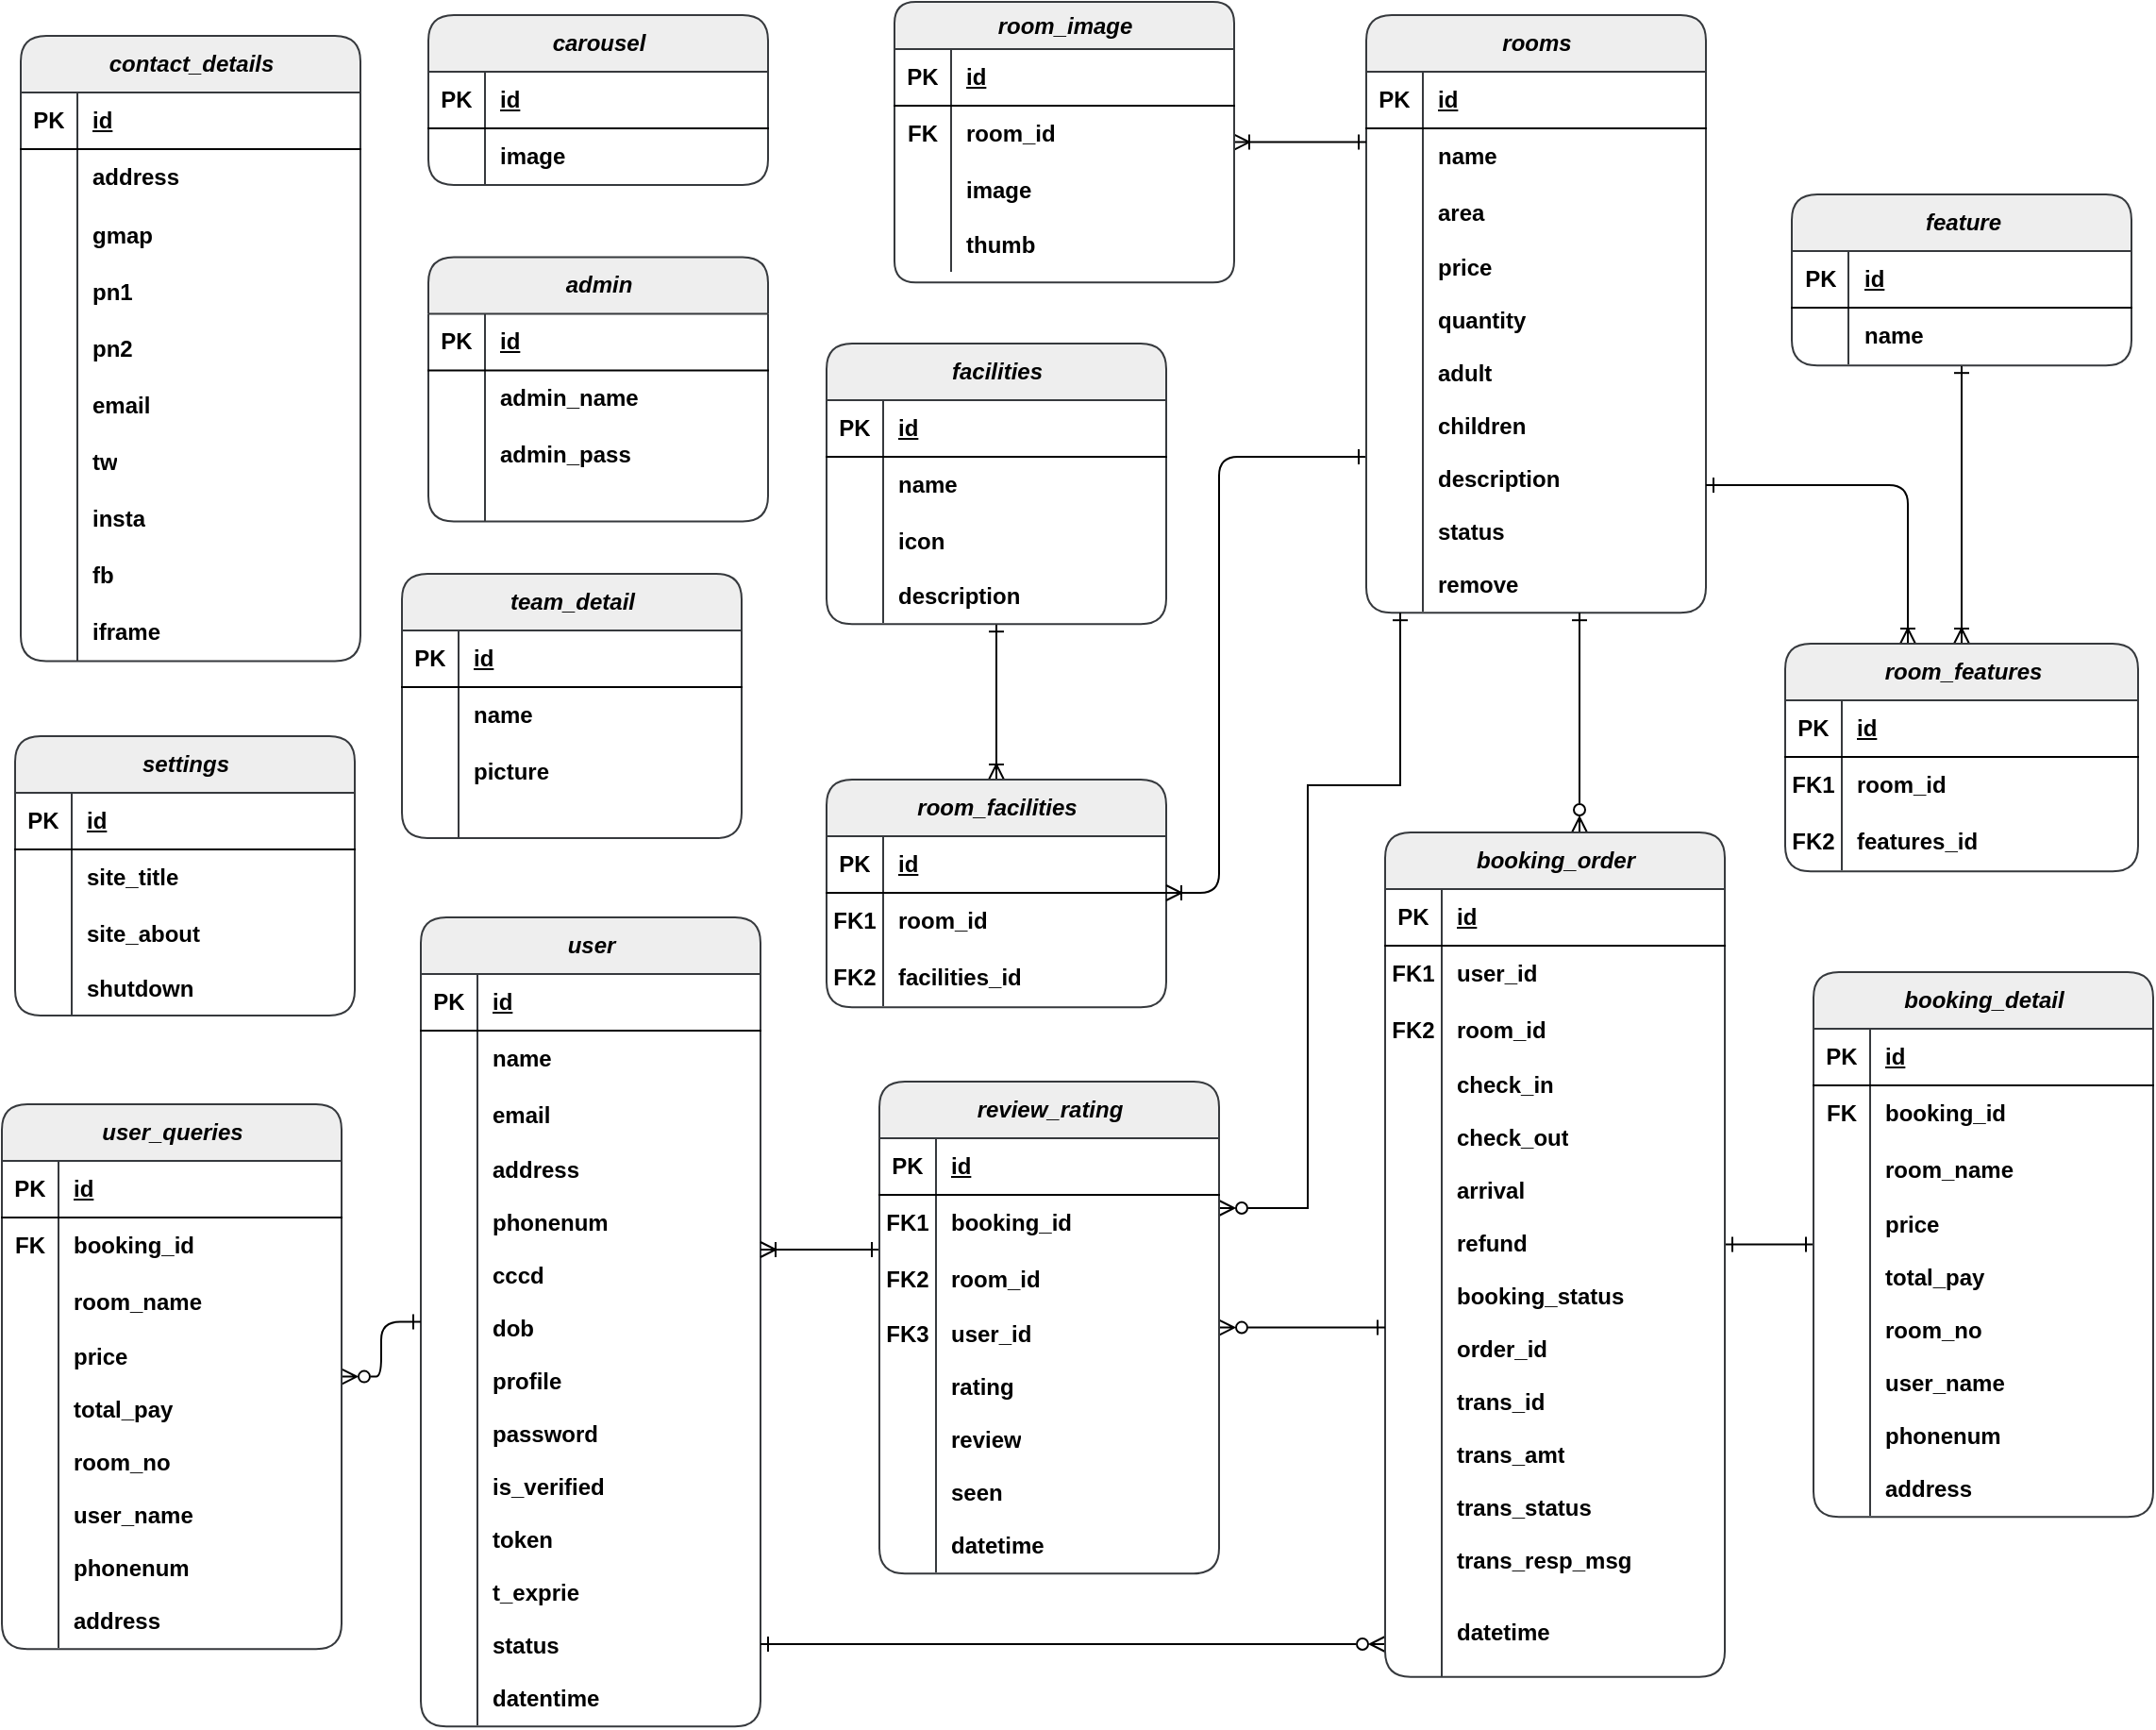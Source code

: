 <mxfile version="24.4.0" type="github">
  <diagram id="C5RBs43oDa-KdzZeNtuy" name="Page-1">
    <mxGraphModel dx="1450" dy="783" grid="0" gridSize="10" guides="1" tooltips="1" connect="1" arrows="1" fold="1" page="0" pageScale="1" pageWidth="827" pageHeight="1169" math="0" shadow="0">
      <root>
        <mxCell id="WIyWlLk6GJQsqaUBKTNV-0" />
        <mxCell id="WIyWlLk6GJQsqaUBKTNV-1" parent="WIyWlLk6GJQsqaUBKTNV-0" />
        <mxCell id="HTe-NlXerDWldS1bNfJK-65" value="&lt;span style=&quot;font-style: italic;&quot;&gt;admin&lt;/span&gt;" style="shape=table;startSize=30;container=1;collapsible=1;childLayout=tableLayout;fixedRows=1;rowLines=0;fontStyle=1;align=center;resizeLast=1;html=1;fillColor=#eeeeee;strokeColor=#36393d;rounded=1;" parent="WIyWlLk6GJQsqaUBKTNV-1" vertex="1">
          <mxGeometry x="438" y="234.29" width="180" height="140" as="geometry" />
        </mxCell>
        <mxCell id="HTe-NlXerDWldS1bNfJK-66" value="" style="shape=tableRow;horizontal=0;startSize=0;swimlaneHead=0;swimlaneBody=0;fillColor=none;collapsible=0;dropTarget=0;points=[[0,0.5],[1,0.5]];portConstraint=eastwest;top=0;left=0;right=0;bottom=1;fontStyle=1;rounded=1;" parent="HTe-NlXerDWldS1bNfJK-65" vertex="1">
          <mxGeometry y="30" width="180" height="30" as="geometry" />
        </mxCell>
        <mxCell id="HTe-NlXerDWldS1bNfJK-67" value="PK" style="shape=partialRectangle;connectable=0;fillColor=none;top=0;left=0;bottom=0;right=0;fontStyle=1;overflow=hidden;whiteSpace=wrap;html=1;rounded=1;" parent="HTe-NlXerDWldS1bNfJK-66" vertex="1">
          <mxGeometry width="30" height="30" as="geometry">
            <mxRectangle width="30" height="30" as="alternateBounds" />
          </mxGeometry>
        </mxCell>
        <mxCell id="HTe-NlXerDWldS1bNfJK-68" value="&lt;span style=&quot;text-wrap: nowrap;&quot;&gt;id&lt;/span&gt;" style="shape=partialRectangle;connectable=0;fillColor=none;top=0;left=0;bottom=0;right=0;align=left;spacingLeft=6;fontStyle=5;overflow=hidden;whiteSpace=wrap;html=1;rounded=1;" parent="HTe-NlXerDWldS1bNfJK-66" vertex="1">
          <mxGeometry x="30" width="150" height="30" as="geometry">
            <mxRectangle width="150" height="30" as="alternateBounds" />
          </mxGeometry>
        </mxCell>
        <mxCell id="HTe-NlXerDWldS1bNfJK-69" value="" style="shape=tableRow;horizontal=0;startSize=0;swimlaneHead=0;swimlaneBody=0;fillColor=none;collapsible=0;dropTarget=0;points=[[0,0.5],[1,0.5]];portConstraint=eastwest;top=0;left=0;right=0;bottom=0;fontStyle=1;rounded=1;" parent="HTe-NlXerDWldS1bNfJK-65" vertex="1">
          <mxGeometry y="60" width="180" height="30" as="geometry" />
        </mxCell>
        <mxCell id="HTe-NlXerDWldS1bNfJK-70" value="" style="shape=partialRectangle;connectable=0;fillColor=none;top=0;left=0;bottom=0;right=0;editable=1;overflow=hidden;whiteSpace=wrap;html=1;fontStyle=1;rounded=1;" parent="HTe-NlXerDWldS1bNfJK-69" vertex="1">
          <mxGeometry width="30" height="30" as="geometry">
            <mxRectangle width="30" height="30" as="alternateBounds" />
          </mxGeometry>
        </mxCell>
        <mxCell id="HTe-NlXerDWldS1bNfJK-71" value="&lt;span style=&quot;text-wrap: nowrap;&quot;&gt;admin_name&lt;/span&gt;" style="shape=partialRectangle;connectable=0;fillColor=none;top=0;left=0;bottom=0;right=0;align=left;spacingLeft=6;overflow=hidden;whiteSpace=wrap;html=1;fontStyle=1;rounded=1;" parent="HTe-NlXerDWldS1bNfJK-69" vertex="1">
          <mxGeometry x="30" width="150" height="30" as="geometry">
            <mxRectangle width="150" height="30" as="alternateBounds" />
          </mxGeometry>
        </mxCell>
        <mxCell id="HTe-NlXerDWldS1bNfJK-72" value="" style="shape=tableRow;horizontal=0;startSize=0;swimlaneHead=0;swimlaneBody=0;fillColor=none;collapsible=0;dropTarget=0;points=[[0,0.5],[1,0.5]];portConstraint=eastwest;top=0;left=0;right=0;bottom=0;fontStyle=1;rounded=1;" parent="HTe-NlXerDWldS1bNfJK-65" vertex="1">
          <mxGeometry y="90" width="180" height="30" as="geometry" />
        </mxCell>
        <mxCell id="HTe-NlXerDWldS1bNfJK-73" value="" style="shape=partialRectangle;connectable=0;fillColor=none;top=0;left=0;bottom=0;right=0;editable=1;overflow=hidden;whiteSpace=wrap;html=1;fontStyle=1;rounded=1;" parent="HTe-NlXerDWldS1bNfJK-72" vertex="1">
          <mxGeometry width="30" height="30" as="geometry">
            <mxRectangle width="30" height="30" as="alternateBounds" />
          </mxGeometry>
        </mxCell>
        <mxCell id="HTe-NlXerDWldS1bNfJK-74" value="&lt;span style=&quot;text-wrap: nowrap;&quot;&gt;admin_pass&lt;/span&gt;" style="shape=partialRectangle;connectable=0;fillColor=none;top=0;left=0;bottom=0;right=0;align=left;spacingLeft=6;overflow=hidden;whiteSpace=wrap;html=1;fontStyle=1;rounded=1;" parent="HTe-NlXerDWldS1bNfJK-72" vertex="1">
          <mxGeometry x="30" width="150" height="30" as="geometry">
            <mxRectangle width="150" height="30" as="alternateBounds" />
          </mxGeometry>
        </mxCell>
        <mxCell id="HTe-NlXerDWldS1bNfJK-75" value="" style="shape=tableRow;horizontal=0;startSize=0;swimlaneHead=0;swimlaneBody=0;fillColor=none;collapsible=0;dropTarget=0;points=[[0,0.5],[1,0.5]];portConstraint=eastwest;top=0;left=0;right=0;bottom=0;fontStyle=1;rounded=1;" parent="HTe-NlXerDWldS1bNfJK-65" vertex="1">
          <mxGeometry y="120" width="180" height="20" as="geometry" />
        </mxCell>
        <mxCell id="HTe-NlXerDWldS1bNfJK-76" value="" style="shape=partialRectangle;connectable=0;fillColor=none;top=0;left=0;bottom=0;right=0;editable=1;overflow=hidden;whiteSpace=wrap;html=1;fontStyle=1;rounded=1;" parent="HTe-NlXerDWldS1bNfJK-75" vertex="1">
          <mxGeometry width="30" height="20" as="geometry">
            <mxRectangle width="30" height="20" as="alternateBounds" />
          </mxGeometry>
        </mxCell>
        <mxCell id="HTe-NlXerDWldS1bNfJK-77" value="" style="shape=partialRectangle;connectable=0;fillColor=none;top=0;left=0;bottom=0;right=0;align=left;spacingLeft=6;overflow=hidden;whiteSpace=wrap;html=1;fontStyle=1;rounded=1;" parent="HTe-NlXerDWldS1bNfJK-75" vertex="1">
          <mxGeometry x="30" width="150" height="20" as="geometry">
            <mxRectangle width="150" height="20" as="alternateBounds" />
          </mxGeometry>
        </mxCell>
        <mxCell id="HTe-NlXerDWldS1bNfJK-174" style="edgeStyle=orthogonalEdgeStyle;rounded=1;orthogonalLoop=1;jettySize=auto;html=1;startArrow=ERone;startFill=0;endArrow=ERoneToMany;endFill=0;" parent="WIyWlLk6GJQsqaUBKTNV-1" source="HTe-NlXerDWldS1bNfJK-91" target="HTe-NlXerDWldS1bNfJK-118" edge="1">
          <mxGeometry relative="1" as="geometry">
            <Array as="points">
              <mxPoint x="703" y="428" />
              <mxPoint x="703" y="428" />
            </Array>
          </mxGeometry>
        </mxCell>
        <mxCell id="HTe-NlXerDWldS1bNfJK-91" value="&lt;span style=&quot;font-style: italic;&quot;&gt;facilities&lt;/span&gt;" style="shape=table;startSize=30;container=1;collapsible=1;childLayout=tableLayout;fixedRows=1;rowLines=0;fontStyle=1;align=center;resizeLast=1;html=1;fillColor=#eeeeee;strokeColor=#36393d;rounded=1;" parent="WIyWlLk6GJQsqaUBKTNV-1" vertex="1">
          <mxGeometry x="649" y="280" width="180" height="148.583" as="geometry" />
        </mxCell>
        <mxCell id="HTe-NlXerDWldS1bNfJK-92" value="" style="shape=tableRow;horizontal=0;startSize=0;swimlaneHead=0;swimlaneBody=0;fillColor=none;collapsible=0;dropTarget=0;points=[[0,0.5],[1,0.5]];portConstraint=eastwest;top=0;left=0;right=0;bottom=1;fontStyle=1;rounded=1;" parent="HTe-NlXerDWldS1bNfJK-91" vertex="1">
          <mxGeometry y="30" width="180" height="30" as="geometry" />
        </mxCell>
        <mxCell id="HTe-NlXerDWldS1bNfJK-93" value="PK" style="shape=partialRectangle;connectable=0;fillColor=none;top=0;left=0;bottom=0;right=0;fontStyle=1;overflow=hidden;whiteSpace=wrap;html=1;rounded=1;" parent="HTe-NlXerDWldS1bNfJK-92" vertex="1">
          <mxGeometry width="30" height="30" as="geometry">
            <mxRectangle width="30" height="30" as="alternateBounds" />
          </mxGeometry>
        </mxCell>
        <mxCell id="HTe-NlXerDWldS1bNfJK-94" value="&lt;span style=&quot;text-wrap: nowrap;&quot;&gt;id&lt;/span&gt;" style="shape=partialRectangle;connectable=0;fillColor=none;top=0;left=0;bottom=0;right=0;align=left;spacingLeft=6;fontStyle=5;overflow=hidden;whiteSpace=wrap;html=1;rounded=1;" parent="HTe-NlXerDWldS1bNfJK-92" vertex="1">
          <mxGeometry x="30" width="150" height="30" as="geometry">
            <mxRectangle width="150" height="30" as="alternateBounds" />
          </mxGeometry>
        </mxCell>
        <mxCell id="HTe-NlXerDWldS1bNfJK-95" value="" style="shape=tableRow;horizontal=0;startSize=0;swimlaneHead=0;swimlaneBody=0;fillColor=none;collapsible=0;dropTarget=0;points=[[0,0.5],[1,0.5]];portConstraint=eastwest;top=0;left=0;right=0;bottom=0;fontStyle=1;rounded=1;" parent="HTe-NlXerDWldS1bNfJK-91" vertex="1">
          <mxGeometry y="60" width="180" height="30" as="geometry" />
        </mxCell>
        <mxCell id="HTe-NlXerDWldS1bNfJK-96" value="" style="shape=partialRectangle;connectable=0;fillColor=none;top=0;left=0;bottom=0;right=0;editable=1;overflow=hidden;whiteSpace=wrap;html=1;fontStyle=1;rounded=1;" parent="HTe-NlXerDWldS1bNfJK-95" vertex="1">
          <mxGeometry width="30" height="30" as="geometry">
            <mxRectangle width="30" height="30" as="alternateBounds" />
          </mxGeometry>
        </mxCell>
        <mxCell id="HTe-NlXerDWldS1bNfJK-97" value="&lt;span style=&quot;text-wrap: nowrap;&quot;&gt;name&lt;/span&gt;" style="shape=partialRectangle;connectable=0;fillColor=none;top=0;left=0;bottom=0;right=0;align=left;spacingLeft=6;overflow=hidden;whiteSpace=wrap;html=1;fontStyle=1;rounded=1;" parent="HTe-NlXerDWldS1bNfJK-95" vertex="1">
          <mxGeometry x="30" width="150" height="30" as="geometry">
            <mxRectangle width="150" height="30" as="alternateBounds" />
          </mxGeometry>
        </mxCell>
        <mxCell id="HTe-NlXerDWldS1bNfJK-98" value="" style="shape=tableRow;horizontal=0;startSize=0;swimlaneHead=0;swimlaneBody=0;fillColor=none;collapsible=0;dropTarget=0;points=[[0,0.5],[1,0.5]];portConstraint=eastwest;top=0;left=0;right=0;bottom=0;fontStyle=1;rounded=1;" parent="HTe-NlXerDWldS1bNfJK-91" vertex="1">
          <mxGeometry y="90" width="180" height="30" as="geometry" />
        </mxCell>
        <mxCell id="HTe-NlXerDWldS1bNfJK-99" value="" style="shape=partialRectangle;connectable=0;fillColor=none;top=0;left=0;bottom=0;right=0;editable=1;overflow=hidden;whiteSpace=wrap;html=1;fontStyle=1;rounded=1;" parent="HTe-NlXerDWldS1bNfJK-98" vertex="1">
          <mxGeometry width="30" height="30" as="geometry">
            <mxRectangle width="30" height="30" as="alternateBounds" />
          </mxGeometry>
        </mxCell>
        <mxCell id="HTe-NlXerDWldS1bNfJK-100" value="&lt;span style=&quot;text-wrap: nowrap;&quot;&gt;icon&lt;/span&gt;" style="shape=partialRectangle;connectable=0;fillColor=none;top=0;left=0;bottom=0;right=0;align=left;spacingLeft=6;overflow=hidden;whiteSpace=wrap;html=1;fontStyle=1;rounded=1;" parent="HTe-NlXerDWldS1bNfJK-98" vertex="1">
          <mxGeometry x="30" width="150" height="30" as="geometry">
            <mxRectangle width="150" height="30" as="alternateBounds" />
          </mxGeometry>
        </mxCell>
        <mxCell id="HTe-NlXerDWldS1bNfJK-101" value="" style="shape=tableRow;horizontal=0;startSize=0;swimlaneHead=0;swimlaneBody=0;fillColor=none;collapsible=0;dropTarget=0;points=[[0,0.5],[1,0.5]];portConstraint=eastwest;top=0;left=0;right=0;bottom=0;fontStyle=1;rounded=1;" parent="HTe-NlXerDWldS1bNfJK-91" vertex="1">
          <mxGeometry y="120" width="180" height="28" as="geometry" />
        </mxCell>
        <mxCell id="HTe-NlXerDWldS1bNfJK-102" value="" style="shape=partialRectangle;connectable=0;fillColor=none;top=0;left=0;bottom=0;right=0;editable=1;overflow=hidden;whiteSpace=wrap;html=1;fontStyle=1;rounded=1;" parent="HTe-NlXerDWldS1bNfJK-101" vertex="1">
          <mxGeometry width="30" height="28" as="geometry">
            <mxRectangle width="30" height="28" as="alternateBounds" />
          </mxGeometry>
        </mxCell>
        <mxCell id="HTe-NlXerDWldS1bNfJK-103" value="description" style="shape=partialRectangle;connectable=0;fillColor=none;top=0;left=0;bottom=0;right=0;align=left;spacingLeft=6;overflow=hidden;whiteSpace=wrap;html=1;fontStyle=1;rounded=1;" parent="HTe-NlXerDWldS1bNfJK-101" vertex="1">
          <mxGeometry x="30" width="150" height="28" as="geometry">
            <mxRectangle width="150" height="28" as="alternateBounds" />
          </mxGeometry>
        </mxCell>
        <mxCell id="HTe-NlXerDWldS1bNfJK-186" style="edgeStyle=orthogonalEdgeStyle;rounded=1;orthogonalLoop=1;jettySize=auto;html=1;endArrow=ERoneToMany;endFill=0;startArrow=ERone;startFill=0;" parent="WIyWlLk6GJQsqaUBKTNV-1" source="HTe-NlXerDWldS1bNfJK-105" target="HTe-NlXerDWldS1bNfJK-175" edge="1">
          <mxGeometry relative="1" as="geometry" />
        </mxCell>
        <mxCell id="HTe-NlXerDWldS1bNfJK-105" value="&lt;span style=&quot;font-style: italic;&quot;&gt;feature&lt;/span&gt;" style="shape=table;startSize=30;container=1;collapsible=1;childLayout=tableLayout;fixedRows=1;rowLines=0;fontStyle=1;align=center;resizeLast=1;html=1;fillColor=#eeeeee;strokeColor=#36393d;rounded=1;" parent="WIyWlLk6GJQsqaUBKTNV-1" vertex="1">
          <mxGeometry x="1160.5" y="201" width="180" height="90.583" as="geometry" />
        </mxCell>
        <mxCell id="HTe-NlXerDWldS1bNfJK-106" value="" style="shape=tableRow;horizontal=0;startSize=0;swimlaneHead=0;swimlaneBody=0;fillColor=none;collapsible=0;dropTarget=0;points=[[0,0.5],[1,0.5]];portConstraint=eastwest;top=0;left=0;right=0;bottom=1;fontStyle=1;rounded=1;" parent="HTe-NlXerDWldS1bNfJK-105" vertex="1">
          <mxGeometry y="30" width="180" height="30" as="geometry" />
        </mxCell>
        <mxCell id="HTe-NlXerDWldS1bNfJK-107" value="PK" style="shape=partialRectangle;connectable=0;fillColor=none;top=0;left=0;bottom=0;right=0;fontStyle=1;overflow=hidden;whiteSpace=wrap;html=1;rounded=1;" parent="HTe-NlXerDWldS1bNfJK-106" vertex="1">
          <mxGeometry width="30" height="30" as="geometry">
            <mxRectangle width="30" height="30" as="alternateBounds" />
          </mxGeometry>
        </mxCell>
        <mxCell id="HTe-NlXerDWldS1bNfJK-108" value="&lt;span style=&quot;text-wrap: nowrap;&quot;&gt;id&lt;/span&gt;" style="shape=partialRectangle;connectable=0;fillColor=none;top=0;left=0;bottom=0;right=0;align=left;spacingLeft=6;fontStyle=5;overflow=hidden;whiteSpace=wrap;html=1;rounded=1;" parent="HTe-NlXerDWldS1bNfJK-106" vertex="1">
          <mxGeometry x="30" width="150" height="30" as="geometry">
            <mxRectangle width="150" height="30" as="alternateBounds" />
          </mxGeometry>
        </mxCell>
        <mxCell id="HTe-NlXerDWldS1bNfJK-109" value="" style="shape=tableRow;horizontal=0;startSize=0;swimlaneHead=0;swimlaneBody=0;fillColor=none;collapsible=0;dropTarget=0;points=[[0,0.5],[1,0.5]];portConstraint=eastwest;top=0;left=0;right=0;bottom=0;fontStyle=1;rounded=1;" parent="HTe-NlXerDWldS1bNfJK-105" vertex="1">
          <mxGeometry y="60" width="180" height="30" as="geometry" />
        </mxCell>
        <mxCell id="HTe-NlXerDWldS1bNfJK-110" value="" style="shape=partialRectangle;connectable=0;fillColor=none;top=0;left=0;bottom=0;right=0;editable=1;overflow=hidden;whiteSpace=wrap;html=1;fontStyle=1;rounded=1;" parent="HTe-NlXerDWldS1bNfJK-109" vertex="1">
          <mxGeometry width="30" height="30" as="geometry">
            <mxRectangle width="30" height="30" as="alternateBounds" />
          </mxGeometry>
        </mxCell>
        <mxCell id="HTe-NlXerDWldS1bNfJK-111" value="&lt;span style=&quot;text-wrap: nowrap;&quot;&gt;name&lt;/span&gt;" style="shape=partialRectangle;connectable=0;fillColor=none;top=0;left=0;bottom=0;right=0;align=left;spacingLeft=6;overflow=hidden;whiteSpace=wrap;html=1;fontStyle=1;rounded=1;" parent="HTe-NlXerDWldS1bNfJK-109" vertex="1">
          <mxGeometry x="30" width="150" height="30" as="geometry">
            <mxRectangle width="150" height="30" as="alternateBounds" />
          </mxGeometry>
        </mxCell>
        <mxCell id="HTe-NlXerDWldS1bNfJK-118" value="&lt;span style=&quot;font-style: italic;&quot;&gt;room_facilities&lt;/span&gt;" style="shape=table;startSize=30;container=1;collapsible=1;childLayout=tableLayout;fixedRows=1;rowLines=0;fontStyle=1;align=center;resizeLast=1;html=1;fillColor=#eeeeee;strokeColor=#36393d;rounded=1;" parent="WIyWlLk6GJQsqaUBKTNV-1" vertex="1">
          <mxGeometry x="649" y="511" width="180" height="120.583" as="geometry" />
        </mxCell>
        <mxCell id="HTe-NlXerDWldS1bNfJK-119" value="" style="shape=tableRow;horizontal=0;startSize=0;swimlaneHead=0;swimlaneBody=0;fillColor=none;collapsible=0;dropTarget=0;points=[[0,0.5],[1,0.5]];portConstraint=eastwest;top=0;left=0;right=0;bottom=1;fontStyle=1;rounded=1;" parent="HTe-NlXerDWldS1bNfJK-118" vertex="1">
          <mxGeometry y="30" width="180" height="30" as="geometry" />
        </mxCell>
        <mxCell id="HTe-NlXerDWldS1bNfJK-120" value="PK" style="shape=partialRectangle;connectable=0;fillColor=none;top=0;left=0;bottom=0;right=0;fontStyle=1;overflow=hidden;whiteSpace=wrap;html=1;rounded=1;" parent="HTe-NlXerDWldS1bNfJK-119" vertex="1">
          <mxGeometry width="30" height="30" as="geometry">
            <mxRectangle width="30" height="30" as="alternateBounds" />
          </mxGeometry>
        </mxCell>
        <mxCell id="HTe-NlXerDWldS1bNfJK-121" value="&lt;span style=&quot;text-wrap: nowrap;&quot;&gt;id&lt;/span&gt;" style="shape=partialRectangle;connectable=0;fillColor=none;top=0;left=0;bottom=0;right=0;align=left;spacingLeft=6;fontStyle=5;overflow=hidden;whiteSpace=wrap;html=1;rounded=1;" parent="HTe-NlXerDWldS1bNfJK-119" vertex="1">
          <mxGeometry x="30" width="150" height="30" as="geometry">
            <mxRectangle width="150" height="30" as="alternateBounds" />
          </mxGeometry>
        </mxCell>
        <mxCell id="HTe-NlXerDWldS1bNfJK-122" value="" style="shape=tableRow;horizontal=0;startSize=0;swimlaneHead=0;swimlaneBody=0;fillColor=none;collapsible=0;dropTarget=0;points=[[0,0.5],[1,0.5]];portConstraint=eastwest;top=0;left=0;right=0;bottom=0;fontStyle=1;rounded=1;" parent="HTe-NlXerDWldS1bNfJK-118" vertex="1">
          <mxGeometry y="60" width="180" height="30" as="geometry" />
        </mxCell>
        <mxCell id="HTe-NlXerDWldS1bNfJK-123" value="FK1" style="shape=partialRectangle;connectable=0;fillColor=none;top=0;left=0;bottom=0;right=0;editable=1;overflow=hidden;whiteSpace=wrap;html=1;fontStyle=1;rounded=1;" parent="HTe-NlXerDWldS1bNfJK-122" vertex="1">
          <mxGeometry width="30" height="30" as="geometry">
            <mxRectangle width="30" height="30" as="alternateBounds" />
          </mxGeometry>
        </mxCell>
        <mxCell id="HTe-NlXerDWldS1bNfJK-124" value="&lt;span style=&quot;text-wrap: nowrap;&quot;&gt;room_id&lt;/span&gt;" style="shape=partialRectangle;connectable=0;fillColor=none;top=0;left=0;bottom=0;right=0;align=left;spacingLeft=6;overflow=hidden;whiteSpace=wrap;html=1;fontStyle=1;rounded=1;" parent="HTe-NlXerDWldS1bNfJK-122" vertex="1">
          <mxGeometry x="30" width="150" height="30" as="geometry">
            <mxRectangle width="150" height="30" as="alternateBounds" />
          </mxGeometry>
        </mxCell>
        <mxCell id="HTe-NlXerDWldS1bNfJK-125" value="" style="shape=tableRow;horizontal=0;startSize=0;swimlaneHead=0;swimlaneBody=0;fillColor=none;collapsible=0;dropTarget=0;points=[[0,0.5],[1,0.5]];portConstraint=eastwest;top=0;left=0;right=0;bottom=0;fontStyle=1;rounded=1;" parent="HTe-NlXerDWldS1bNfJK-118" vertex="1">
          <mxGeometry y="90" width="180" height="30" as="geometry" />
        </mxCell>
        <mxCell id="HTe-NlXerDWldS1bNfJK-126" value="FK2" style="shape=partialRectangle;connectable=0;fillColor=none;top=0;left=0;bottom=0;right=0;editable=1;overflow=hidden;whiteSpace=wrap;html=1;fontStyle=1;rounded=1;" parent="HTe-NlXerDWldS1bNfJK-125" vertex="1">
          <mxGeometry width="30" height="30" as="geometry">
            <mxRectangle width="30" height="30" as="alternateBounds" />
          </mxGeometry>
        </mxCell>
        <mxCell id="HTe-NlXerDWldS1bNfJK-127" value="&lt;span style=&quot;text-wrap: nowrap;&quot;&gt;facilities_id&lt;/span&gt;" style="shape=partialRectangle;connectable=0;fillColor=none;top=0;left=0;bottom=0;right=0;align=left;spacingLeft=6;overflow=hidden;whiteSpace=wrap;html=1;fontStyle=1;rounded=1;" parent="HTe-NlXerDWldS1bNfJK-125" vertex="1">
          <mxGeometry x="30" width="150" height="30" as="geometry">
            <mxRectangle width="150" height="30" as="alternateBounds" />
          </mxGeometry>
        </mxCell>
        <mxCell id="HTe-NlXerDWldS1bNfJK-173" style="edgeStyle=orthogonalEdgeStyle;rounded=1;orthogonalLoop=1;jettySize=auto;html=1;startArrow=ERone;startFill=0;endArrow=ERoneToMany;endFill=0;" parent="WIyWlLk6GJQsqaUBKTNV-1" source="HTe-NlXerDWldS1bNfJK-142" target="HTe-NlXerDWldS1bNfJK-118" edge="1">
          <mxGeometry relative="1" as="geometry">
            <Array as="points">
              <mxPoint x="857" y="340" />
              <mxPoint x="857" y="571" />
            </Array>
          </mxGeometry>
        </mxCell>
        <mxCell id="HTe-NlXerDWldS1bNfJK-142" value="&lt;span style=&quot;font-style: italic;&quot;&gt;rooms&lt;/span&gt;" style="shape=table;startSize=30;container=1;collapsible=1;childLayout=tableLayout;fixedRows=1;rowLines=0;fontStyle=1;align=center;resizeLast=1;html=1;fillColor=#eeeeee;strokeColor=#36393d;rounded=1;" parent="WIyWlLk6GJQsqaUBKTNV-1" vertex="1">
          <mxGeometry x="935" y="106" width="180" height="316.583" as="geometry" />
        </mxCell>
        <mxCell id="HTe-NlXerDWldS1bNfJK-143" value="" style="shape=tableRow;horizontal=0;startSize=0;swimlaneHead=0;swimlaneBody=0;fillColor=none;collapsible=0;dropTarget=0;points=[[0,0.5],[1,0.5]];portConstraint=eastwest;top=0;left=0;right=0;bottom=1;fontStyle=1;rounded=1;" parent="HTe-NlXerDWldS1bNfJK-142" vertex="1">
          <mxGeometry y="30" width="180" height="30" as="geometry" />
        </mxCell>
        <mxCell id="HTe-NlXerDWldS1bNfJK-144" value="PK" style="shape=partialRectangle;connectable=0;fillColor=none;top=0;left=0;bottom=0;right=0;fontStyle=1;overflow=hidden;whiteSpace=wrap;html=1;rounded=1;" parent="HTe-NlXerDWldS1bNfJK-143" vertex="1">
          <mxGeometry width="30" height="30" as="geometry">
            <mxRectangle width="30" height="30" as="alternateBounds" />
          </mxGeometry>
        </mxCell>
        <mxCell id="HTe-NlXerDWldS1bNfJK-145" value="&lt;span style=&quot;text-wrap: nowrap;&quot;&gt;id&lt;/span&gt;" style="shape=partialRectangle;connectable=0;fillColor=none;top=0;left=0;bottom=0;right=0;align=left;spacingLeft=6;fontStyle=5;overflow=hidden;whiteSpace=wrap;html=1;rounded=1;" parent="HTe-NlXerDWldS1bNfJK-143" vertex="1">
          <mxGeometry x="30" width="150" height="30" as="geometry">
            <mxRectangle width="150" height="30" as="alternateBounds" />
          </mxGeometry>
        </mxCell>
        <mxCell id="HTe-NlXerDWldS1bNfJK-146" value="" style="shape=tableRow;horizontal=0;startSize=0;swimlaneHead=0;swimlaneBody=0;fillColor=none;collapsible=0;dropTarget=0;points=[[0,0.5],[1,0.5]];portConstraint=eastwest;top=0;left=0;right=0;bottom=0;fontStyle=1;rounded=1;" parent="HTe-NlXerDWldS1bNfJK-142" vertex="1">
          <mxGeometry y="60" width="180" height="30" as="geometry" />
        </mxCell>
        <mxCell id="HTe-NlXerDWldS1bNfJK-147" value="" style="shape=partialRectangle;connectable=0;fillColor=none;top=0;left=0;bottom=0;right=0;editable=1;overflow=hidden;whiteSpace=wrap;html=1;fontStyle=1;rounded=1;" parent="HTe-NlXerDWldS1bNfJK-146" vertex="1">
          <mxGeometry width="30" height="30" as="geometry">
            <mxRectangle width="30" height="30" as="alternateBounds" />
          </mxGeometry>
        </mxCell>
        <mxCell id="HTe-NlXerDWldS1bNfJK-148" value="&lt;span style=&quot;text-wrap: nowrap;&quot;&gt;name&lt;/span&gt;" style="shape=partialRectangle;connectable=0;fillColor=none;top=0;left=0;bottom=0;right=0;align=left;spacingLeft=6;overflow=hidden;whiteSpace=wrap;html=1;fontStyle=1;rounded=1;" parent="HTe-NlXerDWldS1bNfJK-146" vertex="1">
          <mxGeometry x="30" width="150" height="30" as="geometry">
            <mxRectangle width="150" height="30" as="alternateBounds" />
          </mxGeometry>
        </mxCell>
        <mxCell id="HTe-NlXerDWldS1bNfJK-149" value="" style="shape=tableRow;horizontal=0;startSize=0;swimlaneHead=0;swimlaneBody=0;fillColor=none;collapsible=0;dropTarget=0;points=[[0,0.5],[1,0.5]];portConstraint=eastwest;top=0;left=0;right=0;bottom=0;fontStyle=1;rounded=1;" parent="HTe-NlXerDWldS1bNfJK-142" vertex="1">
          <mxGeometry y="90" width="180" height="30" as="geometry" />
        </mxCell>
        <mxCell id="HTe-NlXerDWldS1bNfJK-150" value="" style="shape=partialRectangle;connectable=0;fillColor=none;top=0;left=0;bottom=0;right=0;editable=1;overflow=hidden;whiteSpace=wrap;html=1;fontStyle=1;rounded=1;" parent="HTe-NlXerDWldS1bNfJK-149" vertex="1">
          <mxGeometry width="30" height="30" as="geometry">
            <mxRectangle width="30" height="30" as="alternateBounds" />
          </mxGeometry>
        </mxCell>
        <mxCell id="HTe-NlXerDWldS1bNfJK-151" value="&lt;span style=&quot;text-wrap: nowrap;&quot;&gt;area&lt;/span&gt;" style="shape=partialRectangle;connectable=0;fillColor=none;top=0;left=0;bottom=0;right=0;align=left;spacingLeft=6;overflow=hidden;whiteSpace=wrap;html=1;fontStyle=1;rounded=1;" parent="HTe-NlXerDWldS1bNfJK-149" vertex="1">
          <mxGeometry x="30" width="150" height="30" as="geometry">
            <mxRectangle width="150" height="30" as="alternateBounds" />
          </mxGeometry>
        </mxCell>
        <mxCell id="HTe-NlXerDWldS1bNfJK-152" value="" style="shape=tableRow;horizontal=0;startSize=0;swimlaneHead=0;swimlaneBody=0;fillColor=none;collapsible=0;dropTarget=0;points=[[0,0.5],[1,0.5]];portConstraint=eastwest;top=0;left=0;right=0;bottom=0;fontStyle=1;rounded=1;" parent="HTe-NlXerDWldS1bNfJK-142" vertex="1">
          <mxGeometry y="120" width="180" height="28" as="geometry" />
        </mxCell>
        <mxCell id="HTe-NlXerDWldS1bNfJK-153" value="" style="shape=partialRectangle;connectable=0;fillColor=none;top=0;left=0;bottom=0;right=0;editable=1;overflow=hidden;whiteSpace=wrap;html=1;fontStyle=1;rounded=1;" parent="HTe-NlXerDWldS1bNfJK-152" vertex="1">
          <mxGeometry width="30" height="28" as="geometry">
            <mxRectangle width="30" height="28" as="alternateBounds" />
          </mxGeometry>
        </mxCell>
        <mxCell id="HTe-NlXerDWldS1bNfJK-154" value="price" style="shape=partialRectangle;connectable=0;fillColor=none;top=0;left=0;bottom=0;right=0;align=left;spacingLeft=6;overflow=hidden;whiteSpace=wrap;html=1;fontStyle=1;rounded=1;" parent="HTe-NlXerDWldS1bNfJK-152" vertex="1">
          <mxGeometry x="30" width="150" height="28" as="geometry">
            <mxRectangle width="150" height="28" as="alternateBounds" />
          </mxGeometry>
        </mxCell>
        <mxCell id="HTe-NlXerDWldS1bNfJK-155" value="" style="shape=tableRow;horizontal=0;startSize=0;swimlaneHead=0;swimlaneBody=0;fillColor=none;collapsible=0;dropTarget=0;points=[[0,0.5],[1,0.5]];portConstraint=eastwest;top=0;left=0;right=0;bottom=0;fontStyle=1;rounded=1;" parent="HTe-NlXerDWldS1bNfJK-142" vertex="1">
          <mxGeometry y="148" width="180" height="28" as="geometry" />
        </mxCell>
        <mxCell id="HTe-NlXerDWldS1bNfJK-156" value="" style="shape=partialRectangle;connectable=0;fillColor=none;top=0;left=0;bottom=0;right=0;editable=1;overflow=hidden;whiteSpace=wrap;html=1;fontStyle=1;rounded=1;" parent="HTe-NlXerDWldS1bNfJK-155" vertex="1">
          <mxGeometry width="30" height="28" as="geometry">
            <mxRectangle width="30" height="28" as="alternateBounds" />
          </mxGeometry>
        </mxCell>
        <mxCell id="HTe-NlXerDWldS1bNfJK-157" value="quantity" style="shape=partialRectangle;connectable=0;fillColor=none;top=0;left=0;bottom=0;right=0;align=left;spacingLeft=6;overflow=hidden;whiteSpace=wrap;html=1;fontStyle=1;rounded=1;" parent="HTe-NlXerDWldS1bNfJK-155" vertex="1">
          <mxGeometry x="30" width="150" height="28" as="geometry">
            <mxRectangle width="150" height="28" as="alternateBounds" />
          </mxGeometry>
        </mxCell>
        <mxCell id="HTe-NlXerDWldS1bNfJK-158" value="" style="shape=tableRow;horizontal=0;startSize=0;swimlaneHead=0;swimlaneBody=0;fillColor=none;collapsible=0;dropTarget=0;points=[[0,0.5],[1,0.5]];portConstraint=eastwest;top=0;left=0;right=0;bottom=0;fontStyle=1;rounded=1;" parent="HTe-NlXerDWldS1bNfJK-142" vertex="1">
          <mxGeometry y="176" width="180" height="28" as="geometry" />
        </mxCell>
        <mxCell id="HTe-NlXerDWldS1bNfJK-159" value="" style="shape=partialRectangle;connectable=0;fillColor=none;top=0;left=0;bottom=0;right=0;editable=1;overflow=hidden;whiteSpace=wrap;html=1;fontStyle=1;rounded=1;" parent="HTe-NlXerDWldS1bNfJK-158" vertex="1">
          <mxGeometry width="30" height="28" as="geometry">
            <mxRectangle width="30" height="28" as="alternateBounds" />
          </mxGeometry>
        </mxCell>
        <mxCell id="HTe-NlXerDWldS1bNfJK-160" value="adult" style="shape=partialRectangle;connectable=0;fillColor=none;top=0;left=0;bottom=0;right=0;align=left;spacingLeft=6;overflow=hidden;whiteSpace=wrap;html=1;fontStyle=1;rounded=1;" parent="HTe-NlXerDWldS1bNfJK-158" vertex="1">
          <mxGeometry x="30" width="150" height="28" as="geometry">
            <mxRectangle width="150" height="28" as="alternateBounds" />
          </mxGeometry>
        </mxCell>
        <mxCell id="HTe-NlXerDWldS1bNfJK-161" value="" style="shape=tableRow;horizontal=0;startSize=0;swimlaneHead=0;swimlaneBody=0;fillColor=none;collapsible=0;dropTarget=0;points=[[0,0.5],[1,0.5]];portConstraint=eastwest;top=0;left=0;right=0;bottom=0;fontStyle=1;rounded=1;" parent="HTe-NlXerDWldS1bNfJK-142" vertex="1">
          <mxGeometry y="204" width="180" height="28" as="geometry" />
        </mxCell>
        <mxCell id="HTe-NlXerDWldS1bNfJK-162" value="" style="shape=partialRectangle;connectable=0;fillColor=none;top=0;left=0;bottom=0;right=0;editable=1;overflow=hidden;whiteSpace=wrap;html=1;fontStyle=1;rounded=1;" parent="HTe-NlXerDWldS1bNfJK-161" vertex="1">
          <mxGeometry width="30" height="28" as="geometry">
            <mxRectangle width="30" height="28" as="alternateBounds" />
          </mxGeometry>
        </mxCell>
        <mxCell id="HTe-NlXerDWldS1bNfJK-163" value="children" style="shape=partialRectangle;connectable=0;fillColor=none;top=0;left=0;bottom=0;right=0;align=left;spacingLeft=6;overflow=hidden;whiteSpace=wrap;html=1;fontStyle=1;rounded=1;" parent="HTe-NlXerDWldS1bNfJK-161" vertex="1">
          <mxGeometry x="30" width="150" height="28" as="geometry">
            <mxRectangle width="150" height="28" as="alternateBounds" />
          </mxGeometry>
        </mxCell>
        <mxCell id="HTe-NlXerDWldS1bNfJK-164" value="" style="shape=tableRow;horizontal=0;startSize=0;swimlaneHead=0;swimlaneBody=0;fillColor=none;collapsible=0;dropTarget=0;points=[[0,0.5],[1,0.5]];portConstraint=eastwest;top=0;left=0;right=0;bottom=0;fontStyle=1;rounded=1;" parent="HTe-NlXerDWldS1bNfJK-142" vertex="1">
          <mxGeometry y="232" width="180" height="28" as="geometry" />
        </mxCell>
        <mxCell id="HTe-NlXerDWldS1bNfJK-165" value="" style="shape=partialRectangle;connectable=0;fillColor=none;top=0;left=0;bottom=0;right=0;editable=1;overflow=hidden;whiteSpace=wrap;html=1;fontStyle=1;rounded=1;" parent="HTe-NlXerDWldS1bNfJK-164" vertex="1">
          <mxGeometry width="30" height="28" as="geometry">
            <mxRectangle width="30" height="28" as="alternateBounds" />
          </mxGeometry>
        </mxCell>
        <mxCell id="HTe-NlXerDWldS1bNfJK-166" value="description" style="shape=partialRectangle;connectable=0;fillColor=none;top=0;left=0;bottom=0;right=0;align=left;spacingLeft=6;overflow=hidden;whiteSpace=wrap;html=1;fontStyle=1;rounded=1;" parent="HTe-NlXerDWldS1bNfJK-164" vertex="1">
          <mxGeometry x="30" width="150" height="28" as="geometry">
            <mxRectangle width="150" height="28" as="alternateBounds" />
          </mxGeometry>
        </mxCell>
        <mxCell id="HTe-NlXerDWldS1bNfJK-167" value="" style="shape=tableRow;horizontal=0;startSize=0;swimlaneHead=0;swimlaneBody=0;fillColor=none;collapsible=0;dropTarget=0;points=[[0,0.5],[1,0.5]];portConstraint=eastwest;top=0;left=0;right=0;bottom=0;fontStyle=1;rounded=1;" parent="HTe-NlXerDWldS1bNfJK-142" vertex="1">
          <mxGeometry y="260" width="180" height="28" as="geometry" />
        </mxCell>
        <mxCell id="HTe-NlXerDWldS1bNfJK-168" value="" style="shape=partialRectangle;connectable=0;fillColor=none;top=0;left=0;bottom=0;right=0;editable=1;overflow=hidden;whiteSpace=wrap;html=1;fontStyle=1;rounded=1;" parent="HTe-NlXerDWldS1bNfJK-167" vertex="1">
          <mxGeometry width="30" height="28" as="geometry">
            <mxRectangle width="30" height="28" as="alternateBounds" />
          </mxGeometry>
        </mxCell>
        <mxCell id="HTe-NlXerDWldS1bNfJK-169" value="status" style="shape=partialRectangle;connectable=0;fillColor=none;top=0;left=0;bottom=0;right=0;align=left;spacingLeft=6;overflow=hidden;whiteSpace=wrap;html=1;fontStyle=1;rounded=1;" parent="HTe-NlXerDWldS1bNfJK-167" vertex="1">
          <mxGeometry x="30" width="150" height="28" as="geometry">
            <mxRectangle width="150" height="28" as="alternateBounds" />
          </mxGeometry>
        </mxCell>
        <mxCell id="HTe-NlXerDWldS1bNfJK-170" value="" style="shape=tableRow;horizontal=0;startSize=0;swimlaneHead=0;swimlaneBody=0;fillColor=none;collapsible=0;dropTarget=0;points=[[0,0.5],[1,0.5]];portConstraint=eastwest;top=0;left=0;right=0;bottom=0;fontStyle=1;rounded=1;" parent="HTe-NlXerDWldS1bNfJK-142" vertex="1">
          <mxGeometry y="288" width="180" height="28" as="geometry" />
        </mxCell>
        <mxCell id="HTe-NlXerDWldS1bNfJK-171" value="" style="shape=partialRectangle;connectable=0;fillColor=none;top=0;left=0;bottom=0;right=0;editable=1;overflow=hidden;whiteSpace=wrap;html=1;fontStyle=1;rounded=1;" parent="HTe-NlXerDWldS1bNfJK-170" vertex="1">
          <mxGeometry width="30" height="28" as="geometry">
            <mxRectangle width="30" height="28" as="alternateBounds" />
          </mxGeometry>
        </mxCell>
        <mxCell id="HTe-NlXerDWldS1bNfJK-172" value="remove" style="shape=partialRectangle;connectable=0;fillColor=none;top=0;left=0;bottom=0;right=0;align=left;spacingLeft=6;overflow=hidden;whiteSpace=wrap;html=1;fontStyle=1;rounded=1;" parent="HTe-NlXerDWldS1bNfJK-170" vertex="1">
          <mxGeometry x="30" width="150" height="28" as="geometry">
            <mxRectangle width="150" height="28" as="alternateBounds" />
          </mxGeometry>
        </mxCell>
        <mxCell id="HTe-NlXerDWldS1bNfJK-187" style="edgeStyle=orthogonalEdgeStyle;rounded=1;orthogonalLoop=1;jettySize=auto;html=1;endArrow=ERone;endFill=0;startArrow=ERoneToMany;startFill=0;" parent="WIyWlLk6GJQsqaUBKTNV-1" source="HTe-NlXerDWldS1bNfJK-175" target="HTe-NlXerDWldS1bNfJK-142" edge="1">
          <mxGeometry relative="1" as="geometry">
            <Array as="points">
              <mxPoint x="1222" y="355" />
            </Array>
          </mxGeometry>
        </mxCell>
        <mxCell id="HTe-NlXerDWldS1bNfJK-175" value="&lt;span style=&quot;font-style: italic;&quot;&gt;room_features&lt;/span&gt;" style="shape=table;startSize=30;container=1;collapsible=1;childLayout=tableLayout;fixedRows=1;rowLines=0;fontStyle=1;align=center;resizeLast=1;html=1;fillColor=#eeeeee;strokeColor=#36393d;rounded=1;" parent="WIyWlLk6GJQsqaUBKTNV-1" vertex="1">
          <mxGeometry x="1157" y="439" width="187" height="120.58" as="geometry" />
        </mxCell>
        <mxCell id="HTe-NlXerDWldS1bNfJK-176" value="" style="shape=tableRow;horizontal=0;startSize=0;swimlaneHead=0;swimlaneBody=0;fillColor=none;collapsible=0;dropTarget=0;points=[[0,0.5],[1,0.5]];portConstraint=eastwest;top=0;left=0;right=0;bottom=1;fontStyle=1;rounded=1;" parent="HTe-NlXerDWldS1bNfJK-175" vertex="1">
          <mxGeometry y="30" width="187" height="30" as="geometry" />
        </mxCell>
        <mxCell id="HTe-NlXerDWldS1bNfJK-177" value="PK" style="shape=partialRectangle;connectable=0;fillColor=none;top=0;left=0;bottom=0;right=0;fontStyle=1;overflow=hidden;whiteSpace=wrap;html=1;rounded=1;" parent="HTe-NlXerDWldS1bNfJK-176" vertex="1">
          <mxGeometry width="30" height="30" as="geometry">
            <mxRectangle width="30" height="30" as="alternateBounds" />
          </mxGeometry>
        </mxCell>
        <mxCell id="HTe-NlXerDWldS1bNfJK-178" value="&lt;span style=&quot;text-wrap: nowrap;&quot;&gt;id&lt;/span&gt;" style="shape=partialRectangle;connectable=0;fillColor=none;top=0;left=0;bottom=0;right=0;align=left;spacingLeft=6;fontStyle=5;overflow=hidden;whiteSpace=wrap;html=1;rounded=1;" parent="HTe-NlXerDWldS1bNfJK-176" vertex="1">
          <mxGeometry x="30" width="157" height="30" as="geometry">
            <mxRectangle width="157" height="30" as="alternateBounds" />
          </mxGeometry>
        </mxCell>
        <mxCell id="HTe-NlXerDWldS1bNfJK-179" value="" style="shape=tableRow;horizontal=0;startSize=0;swimlaneHead=0;swimlaneBody=0;fillColor=none;collapsible=0;dropTarget=0;points=[[0,0.5],[1,0.5]];portConstraint=eastwest;top=0;left=0;right=0;bottom=0;fontStyle=1;rounded=1;" parent="HTe-NlXerDWldS1bNfJK-175" vertex="1">
          <mxGeometry y="60" width="187" height="30" as="geometry" />
        </mxCell>
        <mxCell id="HTe-NlXerDWldS1bNfJK-180" value="FK1" style="shape=partialRectangle;connectable=0;fillColor=none;top=0;left=0;bottom=0;right=0;editable=1;overflow=hidden;whiteSpace=wrap;html=1;fontStyle=1;rounded=1;" parent="HTe-NlXerDWldS1bNfJK-179" vertex="1">
          <mxGeometry width="30" height="30" as="geometry">
            <mxRectangle width="30" height="30" as="alternateBounds" />
          </mxGeometry>
        </mxCell>
        <mxCell id="HTe-NlXerDWldS1bNfJK-181" value="&lt;span style=&quot;text-wrap: nowrap;&quot;&gt;room_id&lt;/span&gt;" style="shape=partialRectangle;connectable=0;fillColor=none;top=0;left=0;bottom=0;right=0;align=left;spacingLeft=6;overflow=hidden;whiteSpace=wrap;html=1;fontStyle=1;rounded=1;" parent="HTe-NlXerDWldS1bNfJK-179" vertex="1">
          <mxGeometry x="30" width="157" height="30" as="geometry">
            <mxRectangle width="157" height="30" as="alternateBounds" />
          </mxGeometry>
        </mxCell>
        <mxCell id="HTe-NlXerDWldS1bNfJK-182" value="" style="shape=tableRow;horizontal=0;startSize=0;swimlaneHead=0;swimlaneBody=0;fillColor=none;collapsible=0;dropTarget=0;points=[[0,0.5],[1,0.5]];portConstraint=eastwest;top=0;left=0;right=0;bottom=0;fontStyle=1;rounded=1;" parent="HTe-NlXerDWldS1bNfJK-175" vertex="1">
          <mxGeometry y="90" width="187" height="30" as="geometry" />
        </mxCell>
        <mxCell id="HTe-NlXerDWldS1bNfJK-183" value="FK2" style="shape=partialRectangle;connectable=0;fillColor=none;top=0;left=0;bottom=0;right=0;editable=1;overflow=hidden;whiteSpace=wrap;html=1;fontStyle=1;rounded=1;" parent="HTe-NlXerDWldS1bNfJK-182" vertex="1">
          <mxGeometry width="30" height="30" as="geometry">
            <mxRectangle width="30" height="30" as="alternateBounds" />
          </mxGeometry>
        </mxCell>
        <mxCell id="HTe-NlXerDWldS1bNfJK-184" value="&lt;span style=&quot;text-wrap: nowrap;&quot;&gt;features_id&lt;/span&gt;" style="shape=partialRectangle;connectable=0;fillColor=none;top=0;left=0;bottom=0;right=0;align=left;spacingLeft=6;overflow=hidden;whiteSpace=wrap;html=1;fontStyle=1;rounded=1;" parent="HTe-NlXerDWldS1bNfJK-182" vertex="1">
          <mxGeometry x="30" width="157" height="30" as="geometry">
            <mxRectangle width="157" height="30" as="alternateBounds" />
          </mxGeometry>
        </mxCell>
        <mxCell id="HTe-NlXerDWldS1bNfJK-201" style="edgeStyle=orthogonalEdgeStyle;rounded=1;orthogonalLoop=1;jettySize=auto;html=1;endArrow=ERone;endFill=0;startArrow=ERoneToMany;startFill=0;" parent="WIyWlLk6GJQsqaUBKTNV-1" source="HTe-NlXerDWldS1bNfJK-188" target="HTe-NlXerDWldS1bNfJK-142" edge="1">
          <mxGeometry relative="1" as="geometry">
            <Array as="points">
              <mxPoint x="919" y="173" />
              <mxPoint x="919" y="173" />
            </Array>
          </mxGeometry>
        </mxCell>
        <mxCell id="HTe-NlXerDWldS1bNfJK-188" value="&lt;span style=&quot;font-style: italic;&quot;&gt;room_image&lt;/span&gt;" style="shape=table;startSize=25;container=1;collapsible=1;childLayout=tableLayout;fixedRows=1;rowLines=0;fontStyle=1;align=center;resizeLast=1;html=1;fillColor=#eeeeee;strokeColor=#36393d;rounded=1;" parent="WIyWlLk6GJQsqaUBKTNV-1" vertex="1">
          <mxGeometry x="685" y="99" width="180" height="148.583" as="geometry" />
        </mxCell>
        <mxCell id="HTe-NlXerDWldS1bNfJK-189" value="" style="shape=tableRow;horizontal=0;startSize=0;swimlaneHead=0;swimlaneBody=0;fillColor=none;collapsible=0;dropTarget=0;points=[[0,0.5],[1,0.5]];portConstraint=eastwest;top=0;left=0;right=0;bottom=1;fontStyle=1;rounded=1;" parent="HTe-NlXerDWldS1bNfJK-188" vertex="1">
          <mxGeometry y="25" width="180" height="30" as="geometry" />
        </mxCell>
        <mxCell id="HTe-NlXerDWldS1bNfJK-190" value="PK" style="shape=partialRectangle;connectable=0;fillColor=none;top=0;left=0;bottom=0;right=0;fontStyle=1;overflow=hidden;whiteSpace=wrap;html=1;rounded=1;" parent="HTe-NlXerDWldS1bNfJK-189" vertex="1">
          <mxGeometry width="30" height="30" as="geometry">
            <mxRectangle width="30" height="30" as="alternateBounds" />
          </mxGeometry>
        </mxCell>
        <mxCell id="HTe-NlXerDWldS1bNfJK-191" value="&lt;span style=&quot;text-wrap: nowrap;&quot;&gt;id&lt;/span&gt;" style="shape=partialRectangle;connectable=0;fillColor=none;top=0;left=0;bottom=0;right=0;align=left;spacingLeft=6;fontStyle=5;overflow=hidden;whiteSpace=wrap;html=1;rounded=1;" parent="HTe-NlXerDWldS1bNfJK-189" vertex="1">
          <mxGeometry x="30" width="150" height="30" as="geometry">
            <mxRectangle width="150" height="30" as="alternateBounds" />
          </mxGeometry>
        </mxCell>
        <mxCell id="HTe-NlXerDWldS1bNfJK-192" value="" style="shape=tableRow;horizontal=0;startSize=0;swimlaneHead=0;swimlaneBody=0;fillColor=none;collapsible=0;dropTarget=0;points=[[0,0.5],[1,0.5]];portConstraint=eastwest;top=0;left=0;right=0;bottom=0;fontStyle=1;rounded=1;" parent="HTe-NlXerDWldS1bNfJK-188" vertex="1">
          <mxGeometry y="55" width="180" height="30" as="geometry" />
        </mxCell>
        <mxCell id="HTe-NlXerDWldS1bNfJK-193" value="FK" style="shape=partialRectangle;connectable=0;fillColor=none;top=0;left=0;bottom=0;right=0;editable=1;overflow=hidden;whiteSpace=wrap;html=1;fontStyle=1;rounded=1;" parent="HTe-NlXerDWldS1bNfJK-192" vertex="1">
          <mxGeometry width="30" height="30" as="geometry">
            <mxRectangle width="30" height="30" as="alternateBounds" />
          </mxGeometry>
        </mxCell>
        <mxCell id="HTe-NlXerDWldS1bNfJK-194" value="&lt;span style=&quot;text-wrap: nowrap;&quot;&gt;room_id&lt;/span&gt;" style="shape=partialRectangle;connectable=0;fillColor=none;top=0;left=0;bottom=0;right=0;align=left;spacingLeft=6;overflow=hidden;whiteSpace=wrap;html=1;fontStyle=1;rounded=1;" parent="HTe-NlXerDWldS1bNfJK-192" vertex="1">
          <mxGeometry x="30" width="150" height="30" as="geometry">
            <mxRectangle width="150" height="30" as="alternateBounds" />
          </mxGeometry>
        </mxCell>
        <mxCell id="HTe-NlXerDWldS1bNfJK-195" value="" style="shape=tableRow;horizontal=0;startSize=0;swimlaneHead=0;swimlaneBody=0;fillColor=none;collapsible=0;dropTarget=0;points=[[0,0.5],[1,0.5]];portConstraint=eastwest;top=0;left=0;right=0;bottom=0;fontStyle=1;rounded=1;" parent="HTe-NlXerDWldS1bNfJK-188" vertex="1">
          <mxGeometry y="85" width="180" height="30" as="geometry" />
        </mxCell>
        <mxCell id="HTe-NlXerDWldS1bNfJK-196" value="" style="shape=partialRectangle;connectable=0;fillColor=none;top=0;left=0;bottom=0;right=0;editable=1;overflow=hidden;whiteSpace=wrap;html=1;fontStyle=1;rounded=1;" parent="HTe-NlXerDWldS1bNfJK-195" vertex="1">
          <mxGeometry width="30" height="30" as="geometry">
            <mxRectangle width="30" height="30" as="alternateBounds" />
          </mxGeometry>
        </mxCell>
        <mxCell id="HTe-NlXerDWldS1bNfJK-197" value="&lt;span style=&quot;text-wrap: nowrap;&quot;&gt;image&lt;/span&gt;" style="shape=partialRectangle;connectable=0;fillColor=none;top=0;left=0;bottom=0;right=0;align=left;spacingLeft=6;overflow=hidden;whiteSpace=wrap;html=1;fontStyle=1;rounded=1;" parent="HTe-NlXerDWldS1bNfJK-195" vertex="1">
          <mxGeometry x="30" width="150" height="30" as="geometry">
            <mxRectangle width="150" height="30" as="alternateBounds" />
          </mxGeometry>
        </mxCell>
        <mxCell id="HTe-NlXerDWldS1bNfJK-198" value="" style="shape=tableRow;horizontal=0;startSize=0;swimlaneHead=0;swimlaneBody=0;fillColor=none;collapsible=0;dropTarget=0;points=[[0,0.5],[1,0.5]];portConstraint=eastwest;top=0;left=0;right=0;bottom=0;fontStyle=1;rounded=1;" parent="HTe-NlXerDWldS1bNfJK-188" vertex="1">
          <mxGeometry y="115" width="180" height="28" as="geometry" />
        </mxCell>
        <mxCell id="HTe-NlXerDWldS1bNfJK-199" value="" style="shape=partialRectangle;connectable=0;fillColor=none;top=0;left=0;bottom=0;right=0;editable=1;overflow=hidden;whiteSpace=wrap;html=1;fontStyle=1;rounded=1;" parent="HTe-NlXerDWldS1bNfJK-198" vertex="1">
          <mxGeometry width="30" height="28" as="geometry">
            <mxRectangle width="30" height="28" as="alternateBounds" />
          </mxGeometry>
        </mxCell>
        <mxCell id="HTe-NlXerDWldS1bNfJK-200" value="thumb" style="shape=partialRectangle;connectable=0;fillColor=none;top=0;left=0;bottom=0;right=0;align=left;spacingLeft=6;overflow=hidden;whiteSpace=wrap;html=1;fontStyle=1;rounded=1;" parent="HTe-NlXerDWldS1bNfJK-198" vertex="1">
          <mxGeometry x="30" width="150" height="28" as="geometry">
            <mxRectangle width="150" height="28" as="alternateBounds" />
          </mxGeometry>
        </mxCell>
        <mxCell id="HTe-NlXerDWldS1bNfJK-202" value="&lt;span style=&quot;font-style: italic;&quot;&gt;user&lt;/span&gt;" style="shape=table;startSize=30;container=1;collapsible=1;childLayout=tableLayout;fixedRows=1;rowLines=0;fontStyle=1;align=center;resizeLast=1;html=1;fillColor=#eeeeee;strokeColor=#36393d;rounded=1;" parent="WIyWlLk6GJQsqaUBKTNV-1" vertex="1">
          <mxGeometry x="434" y="584" width="180" height="428.583" as="geometry" />
        </mxCell>
        <mxCell id="HTe-NlXerDWldS1bNfJK-203" value="" style="shape=tableRow;horizontal=0;startSize=0;swimlaneHead=0;swimlaneBody=0;fillColor=none;collapsible=0;dropTarget=0;points=[[0,0.5],[1,0.5]];portConstraint=eastwest;top=0;left=0;right=0;bottom=1;fontStyle=1;rounded=1;" parent="HTe-NlXerDWldS1bNfJK-202" vertex="1">
          <mxGeometry y="30" width="180" height="30" as="geometry" />
        </mxCell>
        <mxCell id="HTe-NlXerDWldS1bNfJK-204" value="PK" style="shape=partialRectangle;connectable=0;fillColor=none;top=0;left=0;bottom=0;right=0;fontStyle=1;overflow=hidden;whiteSpace=wrap;html=1;rounded=1;" parent="HTe-NlXerDWldS1bNfJK-203" vertex="1">
          <mxGeometry width="30" height="30" as="geometry">
            <mxRectangle width="30" height="30" as="alternateBounds" />
          </mxGeometry>
        </mxCell>
        <mxCell id="HTe-NlXerDWldS1bNfJK-205" value="&lt;span style=&quot;text-wrap: nowrap;&quot;&gt;id&lt;/span&gt;" style="shape=partialRectangle;connectable=0;fillColor=none;top=0;left=0;bottom=0;right=0;align=left;spacingLeft=6;fontStyle=5;overflow=hidden;whiteSpace=wrap;html=1;rounded=1;" parent="HTe-NlXerDWldS1bNfJK-203" vertex="1">
          <mxGeometry x="30" width="150" height="30" as="geometry">
            <mxRectangle width="150" height="30" as="alternateBounds" />
          </mxGeometry>
        </mxCell>
        <mxCell id="HTe-NlXerDWldS1bNfJK-206" value="" style="shape=tableRow;horizontal=0;startSize=0;swimlaneHead=0;swimlaneBody=0;fillColor=none;collapsible=0;dropTarget=0;points=[[0,0.5],[1,0.5]];portConstraint=eastwest;top=0;left=0;right=0;bottom=0;fontStyle=1;rounded=1;" parent="HTe-NlXerDWldS1bNfJK-202" vertex="1">
          <mxGeometry y="60" width="180" height="30" as="geometry" />
        </mxCell>
        <mxCell id="HTe-NlXerDWldS1bNfJK-207" value="" style="shape=partialRectangle;connectable=0;fillColor=none;top=0;left=0;bottom=0;right=0;editable=1;overflow=hidden;whiteSpace=wrap;html=1;fontStyle=1;rounded=1;" parent="HTe-NlXerDWldS1bNfJK-206" vertex="1">
          <mxGeometry width="30" height="30" as="geometry">
            <mxRectangle width="30" height="30" as="alternateBounds" />
          </mxGeometry>
        </mxCell>
        <mxCell id="HTe-NlXerDWldS1bNfJK-208" value="&lt;span style=&quot;text-wrap: nowrap;&quot;&gt;name&lt;/span&gt;" style="shape=partialRectangle;connectable=0;fillColor=none;top=0;left=0;bottom=0;right=0;align=left;spacingLeft=6;overflow=hidden;whiteSpace=wrap;html=1;fontStyle=1;rounded=1;" parent="HTe-NlXerDWldS1bNfJK-206" vertex="1">
          <mxGeometry x="30" width="150" height="30" as="geometry">
            <mxRectangle width="150" height="30" as="alternateBounds" />
          </mxGeometry>
        </mxCell>
        <mxCell id="HTe-NlXerDWldS1bNfJK-209" value="" style="shape=tableRow;horizontal=0;startSize=0;swimlaneHead=0;swimlaneBody=0;fillColor=none;collapsible=0;dropTarget=0;points=[[0,0.5],[1,0.5]];portConstraint=eastwest;top=0;left=0;right=0;bottom=0;fontStyle=1;rounded=1;" parent="HTe-NlXerDWldS1bNfJK-202" vertex="1">
          <mxGeometry y="90" width="180" height="30" as="geometry" />
        </mxCell>
        <mxCell id="HTe-NlXerDWldS1bNfJK-210" value="" style="shape=partialRectangle;connectable=0;fillColor=none;top=0;left=0;bottom=0;right=0;editable=1;overflow=hidden;whiteSpace=wrap;html=1;fontStyle=1;rounded=1;" parent="HTe-NlXerDWldS1bNfJK-209" vertex="1">
          <mxGeometry width="30" height="30" as="geometry">
            <mxRectangle width="30" height="30" as="alternateBounds" />
          </mxGeometry>
        </mxCell>
        <mxCell id="HTe-NlXerDWldS1bNfJK-211" value="&lt;span style=&quot;text-wrap: nowrap;&quot;&gt;email&lt;/span&gt;" style="shape=partialRectangle;connectable=0;fillColor=none;top=0;left=0;bottom=0;right=0;align=left;spacingLeft=6;overflow=hidden;whiteSpace=wrap;html=1;fontStyle=1;rounded=1;" parent="HTe-NlXerDWldS1bNfJK-209" vertex="1">
          <mxGeometry x="30" width="150" height="30" as="geometry">
            <mxRectangle width="150" height="30" as="alternateBounds" />
          </mxGeometry>
        </mxCell>
        <mxCell id="HTe-NlXerDWldS1bNfJK-212" value="" style="shape=tableRow;horizontal=0;startSize=0;swimlaneHead=0;swimlaneBody=0;fillColor=none;collapsible=0;dropTarget=0;points=[[0,0.5],[1,0.5]];portConstraint=eastwest;top=0;left=0;right=0;bottom=0;fontStyle=1;rounded=1;" parent="HTe-NlXerDWldS1bNfJK-202" vertex="1">
          <mxGeometry y="120" width="180" height="28" as="geometry" />
        </mxCell>
        <mxCell id="HTe-NlXerDWldS1bNfJK-213" value="" style="shape=partialRectangle;connectable=0;fillColor=none;top=0;left=0;bottom=0;right=0;editable=1;overflow=hidden;whiteSpace=wrap;html=1;fontStyle=1;rounded=1;" parent="HTe-NlXerDWldS1bNfJK-212" vertex="1">
          <mxGeometry width="30" height="28" as="geometry">
            <mxRectangle width="30" height="28" as="alternateBounds" />
          </mxGeometry>
        </mxCell>
        <mxCell id="HTe-NlXerDWldS1bNfJK-214" value="address" style="shape=partialRectangle;connectable=0;fillColor=none;top=0;left=0;bottom=0;right=0;align=left;spacingLeft=6;overflow=hidden;whiteSpace=wrap;html=1;fontStyle=1;rounded=1;" parent="HTe-NlXerDWldS1bNfJK-212" vertex="1">
          <mxGeometry x="30" width="150" height="28" as="geometry">
            <mxRectangle width="150" height="28" as="alternateBounds" />
          </mxGeometry>
        </mxCell>
        <mxCell id="HTe-NlXerDWldS1bNfJK-215" value="" style="shape=tableRow;horizontal=0;startSize=0;swimlaneHead=0;swimlaneBody=0;fillColor=none;collapsible=0;dropTarget=0;points=[[0,0.5],[1,0.5]];portConstraint=eastwest;top=0;left=0;right=0;bottom=0;fontStyle=1;rounded=1;" parent="HTe-NlXerDWldS1bNfJK-202" vertex="1">
          <mxGeometry y="148" width="180" height="28" as="geometry" />
        </mxCell>
        <mxCell id="HTe-NlXerDWldS1bNfJK-216" value="" style="shape=partialRectangle;connectable=0;fillColor=none;top=0;left=0;bottom=0;right=0;editable=1;overflow=hidden;whiteSpace=wrap;html=1;fontStyle=1;rounded=1;" parent="HTe-NlXerDWldS1bNfJK-215" vertex="1">
          <mxGeometry width="30" height="28" as="geometry">
            <mxRectangle width="30" height="28" as="alternateBounds" />
          </mxGeometry>
        </mxCell>
        <mxCell id="HTe-NlXerDWldS1bNfJK-217" value="phonenum" style="shape=partialRectangle;connectable=0;fillColor=none;top=0;left=0;bottom=0;right=0;align=left;spacingLeft=6;overflow=hidden;whiteSpace=wrap;html=1;fontStyle=1;rounded=1;" parent="HTe-NlXerDWldS1bNfJK-215" vertex="1">
          <mxGeometry x="30" width="150" height="28" as="geometry">
            <mxRectangle width="150" height="28" as="alternateBounds" />
          </mxGeometry>
        </mxCell>
        <mxCell id="HTe-NlXerDWldS1bNfJK-218" value="" style="shape=tableRow;horizontal=0;startSize=0;swimlaneHead=0;swimlaneBody=0;fillColor=none;collapsible=0;dropTarget=0;points=[[0,0.5],[1,0.5]];portConstraint=eastwest;top=0;left=0;right=0;bottom=0;fontStyle=1;rounded=1;" parent="HTe-NlXerDWldS1bNfJK-202" vertex="1">
          <mxGeometry y="176" width="180" height="28" as="geometry" />
        </mxCell>
        <mxCell id="HTe-NlXerDWldS1bNfJK-219" value="" style="shape=partialRectangle;connectable=0;fillColor=none;top=0;left=0;bottom=0;right=0;editable=1;overflow=hidden;whiteSpace=wrap;html=1;fontStyle=1;rounded=1;" parent="HTe-NlXerDWldS1bNfJK-218" vertex="1">
          <mxGeometry width="30" height="28" as="geometry">
            <mxRectangle width="30" height="28" as="alternateBounds" />
          </mxGeometry>
        </mxCell>
        <mxCell id="HTe-NlXerDWldS1bNfJK-220" value="cccd" style="shape=partialRectangle;connectable=0;fillColor=none;top=0;left=0;bottom=0;right=0;align=left;spacingLeft=6;overflow=hidden;whiteSpace=wrap;html=1;fontStyle=1;rounded=1;" parent="HTe-NlXerDWldS1bNfJK-218" vertex="1">
          <mxGeometry x="30" width="150" height="28" as="geometry">
            <mxRectangle width="150" height="28" as="alternateBounds" />
          </mxGeometry>
        </mxCell>
        <mxCell id="HTe-NlXerDWldS1bNfJK-221" value="" style="shape=tableRow;horizontal=0;startSize=0;swimlaneHead=0;swimlaneBody=0;fillColor=none;collapsible=0;dropTarget=0;points=[[0,0.5],[1,0.5]];portConstraint=eastwest;top=0;left=0;right=0;bottom=0;fontStyle=1;rounded=1;" parent="HTe-NlXerDWldS1bNfJK-202" vertex="1">
          <mxGeometry y="204" width="180" height="28" as="geometry" />
        </mxCell>
        <mxCell id="HTe-NlXerDWldS1bNfJK-222" value="" style="shape=partialRectangle;connectable=0;fillColor=none;top=0;left=0;bottom=0;right=0;editable=1;overflow=hidden;whiteSpace=wrap;html=1;fontStyle=1;rounded=1;" parent="HTe-NlXerDWldS1bNfJK-221" vertex="1">
          <mxGeometry width="30" height="28" as="geometry">
            <mxRectangle width="30" height="28" as="alternateBounds" />
          </mxGeometry>
        </mxCell>
        <mxCell id="HTe-NlXerDWldS1bNfJK-223" value="dob" style="shape=partialRectangle;connectable=0;fillColor=none;top=0;left=0;bottom=0;right=0;align=left;spacingLeft=6;overflow=hidden;whiteSpace=wrap;html=1;fontStyle=1;rounded=1;" parent="HTe-NlXerDWldS1bNfJK-221" vertex="1">
          <mxGeometry x="30" width="150" height="28" as="geometry">
            <mxRectangle width="150" height="28" as="alternateBounds" />
          </mxGeometry>
        </mxCell>
        <mxCell id="HTe-NlXerDWldS1bNfJK-224" value="" style="shape=tableRow;horizontal=0;startSize=0;swimlaneHead=0;swimlaneBody=0;fillColor=none;collapsible=0;dropTarget=0;points=[[0,0.5],[1,0.5]];portConstraint=eastwest;top=0;left=0;right=0;bottom=0;fontStyle=1;rounded=1;" parent="HTe-NlXerDWldS1bNfJK-202" vertex="1">
          <mxGeometry y="232" width="180" height="28" as="geometry" />
        </mxCell>
        <mxCell id="HTe-NlXerDWldS1bNfJK-225" value="" style="shape=partialRectangle;connectable=0;fillColor=none;top=0;left=0;bottom=0;right=0;editable=1;overflow=hidden;whiteSpace=wrap;html=1;fontStyle=1;rounded=1;" parent="HTe-NlXerDWldS1bNfJK-224" vertex="1">
          <mxGeometry width="30" height="28" as="geometry">
            <mxRectangle width="30" height="28" as="alternateBounds" />
          </mxGeometry>
        </mxCell>
        <mxCell id="HTe-NlXerDWldS1bNfJK-226" value="profile" style="shape=partialRectangle;connectable=0;fillColor=none;top=0;left=0;bottom=0;right=0;align=left;spacingLeft=6;overflow=hidden;whiteSpace=wrap;html=1;fontStyle=1;rounded=1;" parent="HTe-NlXerDWldS1bNfJK-224" vertex="1">
          <mxGeometry x="30" width="150" height="28" as="geometry">
            <mxRectangle width="150" height="28" as="alternateBounds" />
          </mxGeometry>
        </mxCell>
        <mxCell id="HTe-NlXerDWldS1bNfJK-227" value="" style="shape=tableRow;horizontal=0;startSize=0;swimlaneHead=0;swimlaneBody=0;fillColor=none;collapsible=0;dropTarget=0;points=[[0,0.5],[1,0.5]];portConstraint=eastwest;top=0;left=0;right=0;bottom=0;fontStyle=1;rounded=1;" parent="HTe-NlXerDWldS1bNfJK-202" vertex="1">
          <mxGeometry y="260" width="180" height="28" as="geometry" />
        </mxCell>
        <mxCell id="HTe-NlXerDWldS1bNfJK-228" value="" style="shape=partialRectangle;connectable=0;fillColor=none;top=0;left=0;bottom=0;right=0;editable=1;overflow=hidden;whiteSpace=wrap;html=1;fontStyle=1;rounded=1;" parent="HTe-NlXerDWldS1bNfJK-227" vertex="1">
          <mxGeometry width="30" height="28" as="geometry">
            <mxRectangle width="30" height="28" as="alternateBounds" />
          </mxGeometry>
        </mxCell>
        <mxCell id="HTe-NlXerDWldS1bNfJK-229" value="password" style="shape=partialRectangle;connectable=0;fillColor=none;top=0;left=0;bottom=0;right=0;align=left;spacingLeft=6;overflow=hidden;whiteSpace=wrap;html=1;fontStyle=1;rounded=1;" parent="HTe-NlXerDWldS1bNfJK-227" vertex="1">
          <mxGeometry x="30" width="150" height="28" as="geometry">
            <mxRectangle width="150" height="28" as="alternateBounds" />
          </mxGeometry>
        </mxCell>
        <mxCell id="HTe-NlXerDWldS1bNfJK-230" value="" style="shape=tableRow;horizontal=0;startSize=0;swimlaneHead=0;swimlaneBody=0;fillColor=none;collapsible=0;dropTarget=0;points=[[0,0.5],[1,0.5]];portConstraint=eastwest;top=0;left=0;right=0;bottom=0;fontStyle=1;rounded=1;" parent="HTe-NlXerDWldS1bNfJK-202" vertex="1">
          <mxGeometry y="288" width="180" height="28" as="geometry" />
        </mxCell>
        <mxCell id="HTe-NlXerDWldS1bNfJK-231" value="" style="shape=partialRectangle;connectable=0;fillColor=none;top=0;left=0;bottom=0;right=0;editable=1;overflow=hidden;whiteSpace=wrap;html=1;fontStyle=1;rounded=1;" parent="HTe-NlXerDWldS1bNfJK-230" vertex="1">
          <mxGeometry width="30" height="28" as="geometry">
            <mxRectangle width="30" height="28" as="alternateBounds" />
          </mxGeometry>
        </mxCell>
        <mxCell id="HTe-NlXerDWldS1bNfJK-232" value="is_verified" style="shape=partialRectangle;connectable=0;fillColor=none;top=0;left=0;bottom=0;right=0;align=left;spacingLeft=6;overflow=hidden;whiteSpace=wrap;html=1;fontStyle=1;rounded=1;" parent="HTe-NlXerDWldS1bNfJK-230" vertex="1">
          <mxGeometry x="30" width="150" height="28" as="geometry">
            <mxRectangle width="150" height="28" as="alternateBounds" />
          </mxGeometry>
        </mxCell>
        <mxCell id="HTe-NlXerDWldS1bNfJK-233" value="" style="shape=tableRow;horizontal=0;startSize=0;swimlaneHead=0;swimlaneBody=0;fillColor=none;collapsible=0;dropTarget=0;points=[[0,0.5],[1,0.5]];portConstraint=eastwest;top=0;left=0;right=0;bottom=0;fontStyle=1;rounded=1;" parent="HTe-NlXerDWldS1bNfJK-202" vertex="1">
          <mxGeometry y="316" width="180" height="28" as="geometry" />
        </mxCell>
        <mxCell id="HTe-NlXerDWldS1bNfJK-234" value="" style="shape=partialRectangle;connectable=0;fillColor=none;top=0;left=0;bottom=0;right=0;editable=1;overflow=hidden;whiteSpace=wrap;html=1;fontStyle=1;rounded=1;" parent="HTe-NlXerDWldS1bNfJK-233" vertex="1">
          <mxGeometry width="30" height="28" as="geometry">
            <mxRectangle width="30" height="28" as="alternateBounds" />
          </mxGeometry>
        </mxCell>
        <mxCell id="HTe-NlXerDWldS1bNfJK-235" value="token" style="shape=partialRectangle;connectable=0;fillColor=none;top=0;left=0;bottom=0;right=0;align=left;spacingLeft=6;overflow=hidden;whiteSpace=wrap;html=1;fontStyle=1;rounded=1;" parent="HTe-NlXerDWldS1bNfJK-233" vertex="1">
          <mxGeometry x="30" width="150" height="28" as="geometry">
            <mxRectangle width="150" height="28" as="alternateBounds" />
          </mxGeometry>
        </mxCell>
        <mxCell id="HTe-NlXerDWldS1bNfJK-236" value="" style="shape=tableRow;horizontal=0;startSize=0;swimlaneHead=0;swimlaneBody=0;fillColor=none;collapsible=0;dropTarget=0;points=[[0,0.5],[1,0.5]];portConstraint=eastwest;top=0;left=0;right=0;bottom=0;fontStyle=1;rounded=1;" parent="HTe-NlXerDWldS1bNfJK-202" vertex="1">
          <mxGeometry y="344" width="180" height="28" as="geometry" />
        </mxCell>
        <mxCell id="HTe-NlXerDWldS1bNfJK-237" value="" style="shape=partialRectangle;connectable=0;fillColor=none;top=0;left=0;bottom=0;right=0;editable=1;overflow=hidden;whiteSpace=wrap;html=1;fontStyle=1;rounded=1;" parent="HTe-NlXerDWldS1bNfJK-236" vertex="1">
          <mxGeometry width="30" height="28" as="geometry">
            <mxRectangle width="30" height="28" as="alternateBounds" />
          </mxGeometry>
        </mxCell>
        <mxCell id="HTe-NlXerDWldS1bNfJK-238" value="t_exprie" style="shape=partialRectangle;connectable=0;fillColor=none;top=0;left=0;bottom=0;right=0;align=left;spacingLeft=6;overflow=hidden;whiteSpace=wrap;html=1;fontStyle=1;rounded=1;" parent="HTe-NlXerDWldS1bNfJK-236" vertex="1">
          <mxGeometry x="30" width="150" height="28" as="geometry">
            <mxRectangle width="150" height="28" as="alternateBounds" />
          </mxGeometry>
        </mxCell>
        <mxCell id="HTe-NlXerDWldS1bNfJK-239" value="" style="shape=tableRow;horizontal=0;startSize=0;swimlaneHead=0;swimlaneBody=0;fillColor=none;collapsible=0;dropTarget=0;points=[[0,0.5],[1,0.5]];portConstraint=eastwest;top=0;left=0;right=0;bottom=0;fontStyle=1;rounded=1;" parent="HTe-NlXerDWldS1bNfJK-202" vertex="1">
          <mxGeometry y="372" width="180" height="28" as="geometry" />
        </mxCell>
        <mxCell id="HTe-NlXerDWldS1bNfJK-240" value="" style="shape=partialRectangle;connectable=0;fillColor=none;top=0;left=0;bottom=0;right=0;editable=1;overflow=hidden;whiteSpace=wrap;html=1;fontStyle=1;rounded=1;" parent="HTe-NlXerDWldS1bNfJK-239" vertex="1">
          <mxGeometry width="30" height="28" as="geometry">
            <mxRectangle width="30" height="28" as="alternateBounds" />
          </mxGeometry>
        </mxCell>
        <mxCell id="HTe-NlXerDWldS1bNfJK-241" value="status" style="shape=partialRectangle;connectable=0;fillColor=none;top=0;left=0;bottom=0;right=0;align=left;spacingLeft=6;overflow=hidden;whiteSpace=wrap;html=1;fontStyle=1;rounded=1;" parent="HTe-NlXerDWldS1bNfJK-239" vertex="1">
          <mxGeometry x="30" width="150" height="28" as="geometry">
            <mxRectangle width="150" height="28" as="alternateBounds" />
          </mxGeometry>
        </mxCell>
        <mxCell id="HTe-NlXerDWldS1bNfJK-242" value="" style="shape=tableRow;horizontal=0;startSize=0;swimlaneHead=0;swimlaneBody=0;fillColor=none;collapsible=0;dropTarget=0;points=[[0,0.5],[1,0.5]];portConstraint=eastwest;top=0;left=0;right=0;bottom=0;fontStyle=1;rounded=1;" parent="HTe-NlXerDWldS1bNfJK-202" vertex="1">
          <mxGeometry y="400" width="180" height="28" as="geometry" />
        </mxCell>
        <mxCell id="HTe-NlXerDWldS1bNfJK-243" value="" style="shape=partialRectangle;connectable=0;fillColor=none;top=0;left=0;bottom=0;right=0;editable=1;overflow=hidden;whiteSpace=wrap;html=1;fontStyle=1;rounded=1;" parent="HTe-NlXerDWldS1bNfJK-242" vertex="1">
          <mxGeometry width="30" height="28" as="geometry">
            <mxRectangle width="30" height="28" as="alternateBounds" />
          </mxGeometry>
        </mxCell>
        <mxCell id="HTe-NlXerDWldS1bNfJK-244" value="datentime" style="shape=partialRectangle;connectable=0;fillColor=none;top=0;left=0;bottom=0;right=0;align=left;spacingLeft=6;overflow=hidden;whiteSpace=wrap;html=1;fontStyle=1;rounded=1;" parent="HTe-NlXerDWldS1bNfJK-242" vertex="1">
          <mxGeometry x="30" width="150" height="28" as="geometry">
            <mxRectangle width="150" height="28" as="alternateBounds" />
          </mxGeometry>
        </mxCell>
        <mxCell id="HTe-NlXerDWldS1bNfJK-334" style="edgeStyle=orthogonalEdgeStyle;rounded=1;orthogonalLoop=1;jettySize=auto;html=1;endArrow=ERone;endFill=0;startArrow=ERone;startFill=0;" parent="WIyWlLk6GJQsqaUBKTNV-1" source="HTe-NlXerDWldS1bNfJK-245" target="HTe-NlXerDWldS1bNfJK-288" edge="1">
          <mxGeometry relative="1" as="geometry">
            <Array as="points">
              <mxPoint x="974" y="790" />
              <mxPoint x="974" y="833" />
            </Array>
          </mxGeometry>
        </mxCell>
        <mxCell id="HTe-NlXerDWldS1bNfJK-245" value="&lt;span style=&quot;font-style: italic;&quot;&gt;booking_detail&lt;/span&gt;" style="shape=table;startSize=30;container=1;collapsible=1;childLayout=tableLayout;fixedRows=1;rowLines=0;fontStyle=1;align=center;resizeLast=1;html=1;fillColor=#eeeeee;strokeColor=#36393d;rounded=1;" parent="WIyWlLk6GJQsqaUBKTNV-1" vertex="1">
          <mxGeometry x="1172" y="613" width="180" height="288.583" as="geometry" />
        </mxCell>
        <mxCell id="HTe-NlXerDWldS1bNfJK-246" value="" style="shape=tableRow;horizontal=0;startSize=0;swimlaneHead=0;swimlaneBody=0;fillColor=none;collapsible=0;dropTarget=0;points=[[0,0.5],[1,0.5]];portConstraint=eastwest;top=0;left=0;right=0;bottom=1;fontStyle=1;rounded=1;" parent="HTe-NlXerDWldS1bNfJK-245" vertex="1">
          <mxGeometry y="30" width="180" height="30" as="geometry" />
        </mxCell>
        <mxCell id="HTe-NlXerDWldS1bNfJK-247" value="PK" style="shape=partialRectangle;connectable=0;fillColor=none;top=0;left=0;bottom=0;right=0;fontStyle=1;overflow=hidden;whiteSpace=wrap;html=1;rounded=1;" parent="HTe-NlXerDWldS1bNfJK-246" vertex="1">
          <mxGeometry width="30" height="30" as="geometry">
            <mxRectangle width="30" height="30" as="alternateBounds" />
          </mxGeometry>
        </mxCell>
        <mxCell id="HTe-NlXerDWldS1bNfJK-248" value="&lt;span style=&quot;text-wrap: nowrap;&quot;&gt;id&lt;/span&gt;" style="shape=partialRectangle;connectable=0;fillColor=none;top=0;left=0;bottom=0;right=0;align=left;spacingLeft=6;fontStyle=5;overflow=hidden;whiteSpace=wrap;html=1;rounded=1;" parent="HTe-NlXerDWldS1bNfJK-246" vertex="1">
          <mxGeometry x="30" width="150" height="30" as="geometry">
            <mxRectangle width="150" height="30" as="alternateBounds" />
          </mxGeometry>
        </mxCell>
        <mxCell id="HTe-NlXerDWldS1bNfJK-249" value="" style="shape=tableRow;horizontal=0;startSize=0;swimlaneHead=0;swimlaneBody=0;fillColor=none;collapsible=0;dropTarget=0;points=[[0,0.5],[1,0.5]];portConstraint=eastwest;top=0;left=0;right=0;bottom=0;fontStyle=1;rounded=1;" parent="HTe-NlXerDWldS1bNfJK-245" vertex="1">
          <mxGeometry y="60" width="180" height="30" as="geometry" />
        </mxCell>
        <mxCell id="HTe-NlXerDWldS1bNfJK-250" value="FK" style="shape=partialRectangle;connectable=0;fillColor=none;top=0;left=0;bottom=0;right=0;editable=1;overflow=hidden;whiteSpace=wrap;html=1;fontStyle=1;rounded=1;" parent="HTe-NlXerDWldS1bNfJK-249" vertex="1">
          <mxGeometry width="30" height="30" as="geometry">
            <mxRectangle width="30" height="30" as="alternateBounds" />
          </mxGeometry>
        </mxCell>
        <mxCell id="HTe-NlXerDWldS1bNfJK-251" value="&lt;span style=&quot;text-wrap: nowrap;&quot;&gt;booking_id&lt;/span&gt;" style="shape=partialRectangle;connectable=0;fillColor=none;top=0;left=0;bottom=0;right=0;align=left;spacingLeft=6;overflow=hidden;whiteSpace=wrap;html=1;fontStyle=1;rounded=1;" parent="HTe-NlXerDWldS1bNfJK-249" vertex="1">
          <mxGeometry x="30" width="150" height="30" as="geometry">
            <mxRectangle width="150" height="30" as="alternateBounds" />
          </mxGeometry>
        </mxCell>
        <mxCell id="HTe-NlXerDWldS1bNfJK-252" value="" style="shape=tableRow;horizontal=0;startSize=0;swimlaneHead=0;swimlaneBody=0;fillColor=none;collapsible=0;dropTarget=0;points=[[0,0.5],[1,0.5]];portConstraint=eastwest;top=0;left=0;right=0;bottom=0;fontStyle=1;rounded=1;" parent="HTe-NlXerDWldS1bNfJK-245" vertex="1">
          <mxGeometry y="90" width="180" height="30" as="geometry" />
        </mxCell>
        <mxCell id="HTe-NlXerDWldS1bNfJK-253" value="" style="shape=partialRectangle;connectable=0;fillColor=none;top=0;left=0;bottom=0;right=0;editable=1;overflow=hidden;whiteSpace=wrap;html=1;fontStyle=1;rounded=1;" parent="HTe-NlXerDWldS1bNfJK-252" vertex="1">
          <mxGeometry width="30" height="30" as="geometry">
            <mxRectangle width="30" height="30" as="alternateBounds" />
          </mxGeometry>
        </mxCell>
        <mxCell id="HTe-NlXerDWldS1bNfJK-254" value="&lt;span style=&quot;text-wrap: nowrap;&quot;&gt;room_name&lt;/span&gt;" style="shape=partialRectangle;connectable=0;fillColor=none;top=0;left=0;bottom=0;right=0;align=left;spacingLeft=6;overflow=hidden;whiteSpace=wrap;html=1;fontStyle=1;rounded=1;" parent="HTe-NlXerDWldS1bNfJK-252" vertex="1">
          <mxGeometry x="30" width="150" height="30" as="geometry">
            <mxRectangle width="150" height="30" as="alternateBounds" />
          </mxGeometry>
        </mxCell>
        <mxCell id="HTe-NlXerDWldS1bNfJK-255" value="" style="shape=tableRow;horizontal=0;startSize=0;swimlaneHead=0;swimlaneBody=0;fillColor=none;collapsible=0;dropTarget=0;points=[[0,0.5],[1,0.5]];portConstraint=eastwest;top=0;left=0;right=0;bottom=0;fontStyle=1;rounded=1;" parent="HTe-NlXerDWldS1bNfJK-245" vertex="1">
          <mxGeometry y="120" width="180" height="28" as="geometry" />
        </mxCell>
        <mxCell id="HTe-NlXerDWldS1bNfJK-256" value="" style="shape=partialRectangle;connectable=0;fillColor=none;top=0;left=0;bottom=0;right=0;editable=1;overflow=hidden;whiteSpace=wrap;html=1;fontStyle=1;rounded=1;" parent="HTe-NlXerDWldS1bNfJK-255" vertex="1">
          <mxGeometry width="30" height="28" as="geometry">
            <mxRectangle width="30" height="28" as="alternateBounds" />
          </mxGeometry>
        </mxCell>
        <mxCell id="HTe-NlXerDWldS1bNfJK-257" value="price" style="shape=partialRectangle;connectable=0;fillColor=none;top=0;left=0;bottom=0;right=0;align=left;spacingLeft=6;overflow=hidden;whiteSpace=wrap;html=1;fontStyle=1;rounded=1;" parent="HTe-NlXerDWldS1bNfJK-255" vertex="1">
          <mxGeometry x="30" width="150" height="28" as="geometry">
            <mxRectangle width="150" height="28" as="alternateBounds" />
          </mxGeometry>
        </mxCell>
        <mxCell id="HTe-NlXerDWldS1bNfJK-258" value="" style="shape=tableRow;horizontal=0;startSize=0;swimlaneHead=0;swimlaneBody=0;fillColor=none;collapsible=0;dropTarget=0;points=[[0,0.5],[1,0.5]];portConstraint=eastwest;top=0;left=0;right=0;bottom=0;fontStyle=1;rounded=1;" parent="HTe-NlXerDWldS1bNfJK-245" vertex="1">
          <mxGeometry y="148" width="180" height="28" as="geometry" />
        </mxCell>
        <mxCell id="HTe-NlXerDWldS1bNfJK-259" value="" style="shape=partialRectangle;connectable=0;fillColor=none;top=0;left=0;bottom=0;right=0;editable=1;overflow=hidden;whiteSpace=wrap;html=1;fontStyle=1;rounded=1;" parent="HTe-NlXerDWldS1bNfJK-258" vertex="1">
          <mxGeometry width="30" height="28" as="geometry">
            <mxRectangle width="30" height="28" as="alternateBounds" />
          </mxGeometry>
        </mxCell>
        <mxCell id="HTe-NlXerDWldS1bNfJK-260" value="total_pay" style="shape=partialRectangle;connectable=0;fillColor=none;top=0;left=0;bottom=0;right=0;align=left;spacingLeft=6;overflow=hidden;whiteSpace=wrap;html=1;fontStyle=1;rounded=1;" parent="HTe-NlXerDWldS1bNfJK-258" vertex="1">
          <mxGeometry x="30" width="150" height="28" as="geometry">
            <mxRectangle width="150" height="28" as="alternateBounds" />
          </mxGeometry>
        </mxCell>
        <mxCell id="HTe-NlXerDWldS1bNfJK-261" value="" style="shape=tableRow;horizontal=0;startSize=0;swimlaneHead=0;swimlaneBody=0;fillColor=none;collapsible=0;dropTarget=0;points=[[0,0.5],[1,0.5]];portConstraint=eastwest;top=0;left=0;right=0;bottom=0;fontStyle=1;rounded=1;" parent="HTe-NlXerDWldS1bNfJK-245" vertex="1">
          <mxGeometry y="176" width="180" height="28" as="geometry" />
        </mxCell>
        <mxCell id="HTe-NlXerDWldS1bNfJK-262" value="" style="shape=partialRectangle;connectable=0;fillColor=none;top=0;left=0;bottom=0;right=0;editable=1;overflow=hidden;whiteSpace=wrap;html=1;fontStyle=1;rounded=1;" parent="HTe-NlXerDWldS1bNfJK-261" vertex="1">
          <mxGeometry width="30" height="28" as="geometry">
            <mxRectangle width="30" height="28" as="alternateBounds" />
          </mxGeometry>
        </mxCell>
        <mxCell id="HTe-NlXerDWldS1bNfJK-263" value="room_no" style="shape=partialRectangle;connectable=0;fillColor=none;top=0;left=0;bottom=0;right=0;align=left;spacingLeft=6;overflow=hidden;whiteSpace=wrap;html=1;fontStyle=1;rounded=1;" parent="HTe-NlXerDWldS1bNfJK-261" vertex="1">
          <mxGeometry x="30" width="150" height="28" as="geometry">
            <mxRectangle width="150" height="28" as="alternateBounds" />
          </mxGeometry>
        </mxCell>
        <mxCell id="HTe-NlXerDWldS1bNfJK-264" value="" style="shape=tableRow;horizontal=0;startSize=0;swimlaneHead=0;swimlaneBody=0;fillColor=none;collapsible=0;dropTarget=0;points=[[0,0.5],[1,0.5]];portConstraint=eastwest;top=0;left=0;right=0;bottom=0;fontStyle=1;rounded=1;" parent="HTe-NlXerDWldS1bNfJK-245" vertex="1">
          <mxGeometry y="204" width="180" height="28" as="geometry" />
        </mxCell>
        <mxCell id="HTe-NlXerDWldS1bNfJK-265" value="" style="shape=partialRectangle;connectable=0;fillColor=none;top=0;left=0;bottom=0;right=0;editable=1;overflow=hidden;whiteSpace=wrap;html=1;fontStyle=1;rounded=1;" parent="HTe-NlXerDWldS1bNfJK-264" vertex="1">
          <mxGeometry width="30" height="28" as="geometry">
            <mxRectangle width="30" height="28" as="alternateBounds" />
          </mxGeometry>
        </mxCell>
        <mxCell id="HTe-NlXerDWldS1bNfJK-266" value="user_name" style="shape=partialRectangle;connectable=0;fillColor=none;top=0;left=0;bottom=0;right=0;align=left;spacingLeft=6;overflow=hidden;whiteSpace=wrap;html=1;fontStyle=1;rounded=1;" parent="HTe-NlXerDWldS1bNfJK-264" vertex="1">
          <mxGeometry x="30" width="150" height="28" as="geometry">
            <mxRectangle width="150" height="28" as="alternateBounds" />
          </mxGeometry>
        </mxCell>
        <mxCell id="HTe-NlXerDWldS1bNfJK-267" value="" style="shape=tableRow;horizontal=0;startSize=0;swimlaneHead=0;swimlaneBody=0;fillColor=none;collapsible=0;dropTarget=0;points=[[0,0.5],[1,0.5]];portConstraint=eastwest;top=0;left=0;right=0;bottom=0;fontStyle=1;rounded=1;" parent="HTe-NlXerDWldS1bNfJK-245" vertex="1">
          <mxGeometry y="232" width="180" height="28" as="geometry" />
        </mxCell>
        <mxCell id="HTe-NlXerDWldS1bNfJK-268" value="" style="shape=partialRectangle;connectable=0;fillColor=none;top=0;left=0;bottom=0;right=0;editable=1;overflow=hidden;whiteSpace=wrap;html=1;fontStyle=1;rounded=1;" parent="HTe-NlXerDWldS1bNfJK-267" vertex="1">
          <mxGeometry width="30" height="28" as="geometry">
            <mxRectangle width="30" height="28" as="alternateBounds" />
          </mxGeometry>
        </mxCell>
        <mxCell id="HTe-NlXerDWldS1bNfJK-269" value="phonenum" style="shape=partialRectangle;connectable=0;fillColor=none;top=0;left=0;bottom=0;right=0;align=left;spacingLeft=6;overflow=hidden;whiteSpace=wrap;html=1;fontStyle=1;rounded=1;" parent="HTe-NlXerDWldS1bNfJK-267" vertex="1">
          <mxGeometry x="30" width="150" height="28" as="geometry">
            <mxRectangle width="150" height="28" as="alternateBounds" />
          </mxGeometry>
        </mxCell>
        <mxCell id="HTe-NlXerDWldS1bNfJK-270" value="" style="shape=tableRow;horizontal=0;startSize=0;swimlaneHead=0;swimlaneBody=0;fillColor=none;collapsible=0;dropTarget=0;points=[[0,0.5],[1,0.5]];portConstraint=eastwest;top=0;left=0;right=0;bottom=0;fontStyle=1;rounded=1;" parent="HTe-NlXerDWldS1bNfJK-245" vertex="1">
          <mxGeometry y="260" width="180" height="28" as="geometry" />
        </mxCell>
        <mxCell id="HTe-NlXerDWldS1bNfJK-271" value="" style="shape=partialRectangle;connectable=0;fillColor=none;top=0;left=0;bottom=0;right=0;editable=1;overflow=hidden;whiteSpace=wrap;html=1;fontStyle=1;rounded=1;" parent="HTe-NlXerDWldS1bNfJK-270" vertex="1">
          <mxGeometry width="30" height="28" as="geometry">
            <mxRectangle width="30" height="28" as="alternateBounds" />
          </mxGeometry>
        </mxCell>
        <mxCell id="HTe-NlXerDWldS1bNfJK-272" value="address" style="shape=partialRectangle;connectable=0;fillColor=none;top=0;left=0;bottom=0;right=0;align=left;spacingLeft=6;overflow=hidden;whiteSpace=wrap;html=1;fontStyle=1;rounded=1;" parent="HTe-NlXerDWldS1bNfJK-270" vertex="1">
          <mxGeometry x="30" width="150" height="28" as="geometry">
            <mxRectangle width="150" height="28" as="alternateBounds" />
          </mxGeometry>
        </mxCell>
        <mxCell id="HTe-NlXerDWldS1bNfJK-335" style="edgeStyle=orthogonalEdgeStyle;rounded=1;orthogonalLoop=1;jettySize=auto;html=1;endArrow=ERone;endFill=0;startArrow=ERzeroToMany;startFill=0;" parent="WIyWlLk6GJQsqaUBKTNV-1" source="HTe-NlXerDWldS1bNfJK-288" target="HTe-NlXerDWldS1bNfJK-202" edge="1">
          <mxGeometry relative="1" as="geometry">
            <Array as="points">
              <mxPoint x="783" y="969" />
              <mxPoint x="783" y="969" />
            </Array>
          </mxGeometry>
        </mxCell>
        <mxCell id="HTe-NlXerDWldS1bNfJK-336" style="edgeStyle=orthogonalEdgeStyle;rounded=1;orthogonalLoop=1;jettySize=auto;html=1;endArrow=ERone;endFill=0;startArrow=ERzeroToMany;startFill=0;" parent="WIyWlLk6GJQsqaUBKTNV-1" source="HTe-NlXerDWldS1bNfJK-288" target="HTe-NlXerDWldS1bNfJK-142" edge="1">
          <mxGeometry relative="1" as="geometry">
            <Array as="points">
              <mxPoint x="1048" y="440" />
              <mxPoint x="1048" y="440" />
            </Array>
          </mxGeometry>
        </mxCell>
        <mxCell id="HTe-NlXerDWldS1bNfJK-288" value="&lt;span style=&quot;font-style: italic;&quot;&gt;booking_order&lt;/span&gt;" style="shape=table;startSize=30;container=1;collapsible=1;childLayout=tableLayout;fixedRows=1;rowLines=0;fontStyle=1;align=center;resizeLast=1;html=1;fillColor=#eeeeee;strokeColor=#36393d;rounded=1;" parent="WIyWlLk6GJQsqaUBKTNV-1" vertex="1">
          <mxGeometry x="945" y="539" width="180" height="447.333" as="geometry" />
        </mxCell>
        <mxCell id="HTe-NlXerDWldS1bNfJK-289" value="" style="shape=tableRow;horizontal=0;startSize=0;swimlaneHead=0;swimlaneBody=0;fillColor=none;collapsible=0;dropTarget=0;points=[[0,0.5],[1,0.5]];portConstraint=eastwest;top=0;left=0;right=0;bottom=1;fontStyle=1;rounded=1;" parent="HTe-NlXerDWldS1bNfJK-288" vertex="1">
          <mxGeometry y="30" width="180" height="30" as="geometry" />
        </mxCell>
        <mxCell id="HTe-NlXerDWldS1bNfJK-290" value="PK" style="shape=partialRectangle;connectable=0;fillColor=none;top=0;left=0;bottom=0;right=0;fontStyle=1;overflow=hidden;whiteSpace=wrap;html=1;rounded=1;" parent="HTe-NlXerDWldS1bNfJK-289" vertex="1">
          <mxGeometry width="30" height="30" as="geometry">
            <mxRectangle width="30" height="30" as="alternateBounds" />
          </mxGeometry>
        </mxCell>
        <mxCell id="HTe-NlXerDWldS1bNfJK-291" value="&lt;span style=&quot;text-wrap: nowrap;&quot;&gt;id&lt;/span&gt;" style="shape=partialRectangle;connectable=0;fillColor=none;top=0;left=0;bottom=0;right=0;align=left;spacingLeft=6;fontStyle=5;overflow=hidden;whiteSpace=wrap;html=1;rounded=1;" parent="HTe-NlXerDWldS1bNfJK-289" vertex="1">
          <mxGeometry x="30" width="150" height="30" as="geometry">
            <mxRectangle width="150" height="30" as="alternateBounds" />
          </mxGeometry>
        </mxCell>
        <mxCell id="HTe-NlXerDWldS1bNfJK-292" value="" style="shape=tableRow;horizontal=0;startSize=0;swimlaneHead=0;swimlaneBody=0;fillColor=none;collapsible=0;dropTarget=0;points=[[0,0.5],[1,0.5]];portConstraint=eastwest;top=0;left=0;right=0;bottom=0;fontStyle=1;rounded=1;" parent="HTe-NlXerDWldS1bNfJK-288" vertex="1">
          <mxGeometry y="60" width="180" height="30" as="geometry" />
        </mxCell>
        <mxCell id="HTe-NlXerDWldS1bNfJK-293" value="FK1" style="shape=partialRectangle;connectable=0;fillColor=none;top=0;left=0;bottom=0;right=0;editable=1;overflow=hidden;whiteSpace=wrap;html=1;fontStyle=1;rounded=1;" parent="HTe-NlXerDWldS1bNfJK-292" vertex="1">
          <mxGeometry width="30" height="30" as="geometry">
            <mxRectangle width="30" height="30" as="alternateBounds" />
          </mxGeometry>
        </mxCell>
        <mxCell id="HTe-NlXerDWldS1bNfJK-294" value="&lt;span style=&quot;text-wrap: nowrap;&quot;&gt;user_id&lt;/span&gt;" style="shape=partialRectangle;connectable=0;fillColor=none;top=0;left=0;bottom=0;right=0;align=left;spacingLeft=6;overflow=hidden;whiteSpace=wrap;html=1;fontStyle=1;rounded=1;" parent="HTe-NlXerDWldS1bNfJK-292" vertex="1">
          <mxGeometry x="30" width="150" height="30" as="geometry">
            <mxRectangle width="150" height="30" as="alternateBounds" />
          </mxGeometry>
        </mxCell>
        <mxCell id="HTe-NlXerDWldS1bNfJK-295" value="" style="shape=tableRow;horizontal=0;startSize=0;swimlaneHead=0;swimlaneBody=0;fillColor=none;collapsible=0;dropTarget=0;points=[[0,0.5],[1,0.5]];portConstraint=eastwest;top=0;left=0;right=0;bottom=0;fontStyle=1;rounded=1;" parent="HTe-NlXerDWldS1bNfJK-288" vertex="1">
          <mxGeometry y="90" width="180" height="30" as="geometry" />
        </mxCell>
        <mxCell id="HTe-NlXerDWldS1bNfJK-296" value="FK2" style="shape=partialRectangle;connectable=0;fillColor=none;top=0;left=0;bottom=0;right=0;editable=1;overflow=hidden;whiteSpace=wrap;html=1;fontStyle=1;rounded=1;" parent="HTe-NlXerDWldS1bNfJK-295" vertex="1">
          <mxGeometry width="30" height="30" as="geometry">
            <mxRectangle width="30" height="30" as="alternateBounds" />
          </mxGeometry>
        </mxCell>
        <mxCell id="HTe-NlXerDWldS1bNfJK-297" value="&lt;span style=&quot;text-wrap: nowrap;&quot;&gt;room_id&lt;/span&gt;" style="shape=partialRectangle;connectable=0;fillColor=none;top=0;left=0;bottom=0;right=0;align=left;spacingLeft=6;overflow=hidden;whiteSpace=wrap;html=1;fontStyle=1;rounded=1;" parent="HTe-NlXerDWldS1bNfJK-295" vertex="1">
          <mxGeometry x="30" width="150" height="30" as="geometry">
            <mxRectangle width="150" height="30" as="alternateBounds" />
          </mxGeometry>
        </mxCell>
        <mxCell id="HTe-NlXerDWldS1bNfJK-298" value="" style="shape=tableRow;horizontal=0;startSize=0;swimlaneHead=0;swimlaneBody=0;fillColor=none;collapsible=0;dropTarget=0;points=[[0,0.5],[1,0.5]];portConstraint=eastwest;top=0;left=0;right=0;bottom=0;fontStyle=1;rounded=1;" parent="HTe-NlXerDWldS1bNfJK-288" vertex="1">
          <mxGeometry y="120" width="180" height="28" as="geometry" />
        </mxCell>
        <mxCell id="HTe-NlXerDWldS1bNfJK-299" value="" style="shape=partialRectangle;connectable=0;fillColor=none;top=0;left=0;bottom=0;right=0;editable=1;overflow=hidden;whiteSpace=wrap;html=1;fontStyle=1;rounded=1;" parent="HTe-NlXerDWldS1bNfJK-298" vertex="1">
          <mxGeometry width="30" height="28" as="geometry">
            <mxRectangle width="30" height="28" as="alternateBounds" />
          </mxGeometry>
        </mxCell>
        <mxCell id="HTe-NlXerDWldS1bNfJK-300" value="check_in" style="shape=partialRectangle;connectable=0;fillColor=none;top=0;left=0;bottom=0;right=0;align=left;spacingLeft=6;overflow=hidden;whiteSpace=wrap;html=1;fontStyle=1;rounded=1;" parent="HTe-NlXerDWldS1bNfJK-298" vertex="1">
          <mxGeometry x="30" width="150" height="28" as="geometry">
            <mxRectangle width="150" height="28" as="alternateBounds" />
          </mxGeometry>
        </mxCell>
        <mxCell id="HTe-NlXerDWldS1bNfJK-301" value="" style="shape=tableRow;horizontal=0;startSize=0;swimlaneHead=0;swimlaneBody=0;fillColor=none;collapsible=0;dropTarget=0;points=[[0,0.5],[1,0.5]];portConstraint=eastwest;top=0;left=0;right=0;bottom=0;fontStyle=1;rounded=1;" parent="HTe-NlXerDWldS1bNfJK-288" vertex="1">
          <mxGeometry y="148" width="180" height="28" as="geometry" />
        </mxCell>
        <mxCell id="HTe-NlXerDWldS1bNfJK-302" value="" style="shape=partialRectangle;connectable=0;fillColor=none;top=0;left=0;bottom=0;right=0;editable=1;overflow=hidden;whiteSpace=wrap;html=1;fontStyle=1;rounded=1;" parent="HTe-NlXerDWldS1bNfJK-301" vertex="1">
          <mxGeometry width="30" height="28" as="geometry">
            <mxRectangle width="30" height="28" as="alternateBounds" />
          </mxGeometry>
        </mxCell>
        <mxCell id="HTe-NlXerDWldS1bNfJK-303" value="check_out" style="shape=partialRectangle;connectable=0;fillColor=none;top=0;left=0;bottom=0;right=0;align=left;spacingLeft=6;overflow=hidden;whiteSpace=wrap;html=1;fontStyle=1;rounded=1;" parent="HTe-NlXerDWldS1bNfJK-301" vertex="1">
          <mxGeometry x="30" width="150" height="28" as="geometry">
            <mxRectangle width="150" height="28" as="alternateBounds" />
          </mxGeometry>
        </mxCell>
        <mxCell id="HTe-NlXerDWldS1bNfJK-304" value="" style="shape=tableRow;horizontal=0;startSize=0;swimlaneHead=0;swimlaneBody=0;fillColor=none;collapsible=0;dropTarget=0;points=[[0,0.5],[1,0.5]];portConstraint=eastwest;top=0;left=0;right=0;bottom=0;fontStyle=1;rounded=1;" parent="HTe-NlXerDWldS1bNfJK-288" vertex="1">
          <mxGeometry y="176" width="180" height="28" as="geometry" />
        </mxCell>
        <mxCell id="HTe-NlXerDWldS1bNfJK-305" value="" style="shape=partialRectangle;connectable=0;fillColor=none;top=0;left=0;bottom=0;right=0;editable=1;overflow=hidden;whiteSpace=wrap;html=1;fontStyle=1;rounded=1;" parent="HTe-NlXerDWldS1bNfJK-304" vertex="1">
          <mxGeometry width="30" height="28" as="geometry">
            <mxRectangle width="30" height="28" as="alternateBounds" />
          </mxGeometry>
        </mxCell>
        <mxCell id="HTe-NlXerDWldS1bNfJK-306" value="arrival" style="shape=partialRectangle;connectable=0;fillColor=none;top=0;left=0;bottom=0;right=0;align=left;spacingLeft=6;overflow=hidden;whiteSpace=wrap;html=1;fontStyle=1;rounded=1;" parent="HTe-NlXerDWldS1bNfJK-304" vertex="1">
          <mxGeometry x="30" width="150" height="28" as="geometry">
            <mxRectangle width="150" height="28" as="alternateBounds" />
          </mxGeometry>
        </mxCell>
        <mxCell id="HTe-NlXerDWldS1bNfJK-307" value="" style="shape=tableRow;horizontal=0;startSize=0;swimlaneHead=0;swimlaneBody=0;fillColor=none;collapsible=0;dropTarget=0;points=[[0,0.5],[1,0.5]];portConstraint=eastwest;top=0;left=0;right=0;bottom=0;fontStyle=1;rounded=1;" parent="HTe-NlXerDWldS1bNfJK-288" vertex="1">
          <mxGeometry y="204" width="180" height="28" as="geometry" />
        </mxCell>
        <mxCell id="HTe-NlXerDWldS1bNfJK-308" value="" style="shape=partialRectangle;connectable=0;fillColor=none;top=0;left=0;bottom=0;right=0;editable=1;overflow=hidden;whiteSpace=wrap;html=1;fontStyle=1;rounded=1;" parent="HTe-NlXerDWldS1bNfJK-307" vertex="1">
          <mxGeometry width="30" height="28" as="geometry">
            <mxRectangle width="30" height="28" as="alternateBounds" />
          </mxGeometry>
        </mxCell>
        <mxCell id="HTe-NlXerDWldS1bNfJK-309" value="refund" style="shape=partialRectangle;connectable=0;fillColor=none;top=0;left=0;bottom=0;right=0;align=left;spacingLeft=6;overflow=hidden;whiteSpace=wrap;html=1;fontStyle=1;rounded=1;" parent="HTe-NlXerDWldS1bNfJK-307" vertex="1">
          <mxGeometry x="30" width="150" height="28" as="geometry">
            <mxRectangle width="150" height="28" as="alternateBounds" />
          </mxGeometry>
        </mxCell>
        <mxCell id="HTe-NlXerDWldS1bNfJK-310" value="" style="shape=tableRow;horizontal=0;startSize=0;swimlaneHead=0;swimlaneBody=0;fillColor=none;collapsible=0;dropTarget=0;points=[[0,0.5],[1,0.5]];portConstraint=eastwest;top=0;left=0;right=0;bottom=0;fontStyle=1;rounded=1;" parent="HTe-NlXerDWldS1bNfJK-288" vertex="1">
          <mxGeometry y="232" width="180" height="28" as="geometry" />
        </mxCell>
        <mxCell id="HTe-NlXerDWldS1bNfJK-311" value="" style="shape=partialRectangle;connectable=0;fillColor=none;top=0;left=0;bottom=0;right=0;editable=1;overflow=hidden;whiteSpace=wrap;html=1;fontStyle=1;rounded=1;" parent="HTe-NlXerDWldS1bNfJK-310" vertex="1">
          <mxGeometry width="30" height="28" as="geometry">
            <mxRectangle width="30" height="28" as="alternateBounds" />
          </mxGeometry>
        </mxCell>
        <mxCell id="HTe-NlXerDWldS1bNfJK-312" value="booking_status" style="shape=partialRectangle;connectable=0;fillColor=none;top=0;left=0;bottom=0;right=0;align=left;spacingLeft=6;overflow=hidden;whiteSpace=wrap;html=1;fontStyle=1;rounded=1;" parent="HTe-NlXerDWldS1bNfJK-310" vertex="1">
          <mxGeometry x="30" width="150" height="28" as="geometry">
            <mxRectangle width="150" height="28" as="alternateBounds" />
          </mxGeometry>
        </mxCell>
        <mxCell id="HTe-NlXerDWldS1bNfJK-313" value="" style="shape=tableRow;horizontal=0;startSize=0;swimlaneHead=0;swimlaneBody=0;fillColor=none;collapsible=0;dropTarget=0;points=[[0,0.5],[1,0.5]];portConstraint=eastwest;top=0;left=0;right=0;bottom=0;fontStyle=1;rounded=1;" parent="HTe-NlXerDWldS1bNfJK-288" vertex="1">
          <mxGeometry y="260" width="180" height="28" as="geometry" />
        </mxCell>
        <mxCell id="HTe-NlXerDWldS1bNfJK-314" value="" style="shape=partialRectangle;connectable=0;fillColor=none;top=0;left=0;bottom=0;right=0;editable=1;overflow=hidden;whiteSpace=wrap;html=1;fontStyle=1;rounded=1;" parent="HTe-NlXerDWldS1bNfJK-313" vertex="1">
          <mxGeometry width="30" height="28" as="geometry">
            <mxRectangle width="30" height="28" as="alternateBounds" />
          </mxGeometry>
        </mxCell>
        <mxCell id="HTe-NlXerDWldS1bNfJK-315" value="order_id" style="shape=partialRectangle;connectable=0;fillColor=none;top=0;left=0;bottom=0;right=0;align=left;spacingLeft=6;overflow=hidden;whiteSpace=wrap;html=1;fontStyle=1;rounded=1;" parent="HTe-NlXerDWldS1bNfJK-313" vertex="1">
          <mxGeometry x="30" width="150" height="28" as="geometry">
            <mxRectangle width="150" height="28" as="alternateBounds" />
          </mxGeometry>
        </mxCell>
        <mxCell id="HTe-NlXerDWldS1bNfJK-316" value="" style="shape=tableRow;horizontal=0;startSize=0;swimlaneHead=0;swimlaneBody=0;fillColor=none;collapsible=0;dropTarget=0;points=[[0,0.5],[1,0.5]];portConstraint=eastwest;top=0;left=0;right=0;bottom=0;fontStyle=1;rounded=1;" parent="HTe-NlXerDWldS1bNfJK-288" vertex="1">
          <mxGeometry y="288" width="180" height="28" as="geometry" />
        </mxCell>
        <mxCell id="HTe-NlXerDWldS1bNfJK-317" value="" style="shape=partialRectangle;connectable=0;fillColor=none;top=0;left=0;bottom=0;right=0;editable=1;overflow=hidden;whiteSpace=wrap;html=1;fontStyle=1;rounded=1;" parent="HTe-NlXerDWldS1bNfJK-316" vertex="1">
          <mxGeometry width="30" height="28" as="geometry">
            <mxRectangle width="30" height="28" as="alternateBounds" />
          </mxGeometry>
        </mxCell>
        <mxCell id="HTe-NlXerDWldS1bNfJK-318" value="trans_id" style="shape=partialRectangle;connectable=0;fillColor=none;top=0;left=0;bottom=0;right=0;align=left;spacingLeft=6;overflow=hidden;whiteSpace=wrap;html=1;fontStyle=1;rounded=1;" parent="HTe-NlXerDWldS1bNfJK-316" vertex="1">
          <mxGeometry x="30" width="150" height="28" as="geometry">
            <mxRectangle width="150" height="28" as="alternateBounds" />
          </mxGeometry>
        </mxCell>
        <mxCell id="HTe-NlXerDWldS1bNfJK-319" value="" style="shape=tableRow;horizontal=0;startSize=0;swimlaneHead=0;swimlaneBody=0;fillColor=none;collapsible=0;dropTarget=0;points=[[0,0.5],[1,0.5]];portConstraint=eastwest;top=0;left=0;right=0;bottom=0;fontStyle=1;rounded=1;" parent="HTe-NlXerDWldS1bNfJK-288" vertex="1">
          <mxGeometry y="316" width="180" height="28" as="geometry" />
        </mxCell>
        <mxCell id="HTe-NlXerDWldS1bNfJK-320" value="" style="shape=partialRectangle;connectable=0;fillColor=none;top=0;left=0;bottom=0;right=0;editable=1;overflow=hidden;whiteSpace=wrap;html=1;fontStyle=1;rounded=1;" parent="HTe-NlXerDWldS1bNfJK-319" vertex="1">
          <mxGeometry width="30" height="28" as="geometry">
            <mxRectangle width="30" height="28" as="alternateBounds" />
          </mxGeometry>
        </mxCell>
        <mxCell id="HTe-NlXerDWldS1bNfJK-321" value="trans_amt" style="shape=partialRectangle;connectable=0;fillColor=none;top=0;left=0;bottom=0;right=0;align=left;spacingLeft=6;overflow=hidden;whiteSpace=wrap;html=1;fontStyle=1;rounded=1;" parent="HTe-NlXerDWldS1bNfJK-319" vertex="1">
          <mxGeometry x="30" width="150" height="28" as="geometry">
            <mxRectangle width="150" height="28" as="alternateBounds" />
          </mxGeometry>
        </mxCell>
        <mxCell id="HTe-NlXerDWldS1bNfJK-322" value="" style="shape=tableRow;horizontal=0;startSize=0;swimlaneHead=0;swimlaneBody=0;fillColor=none;collapsible=0;dropTarget=0;points=[[0,0.5],[1,0.5]];portConstraint=eastwest;top=0;left=0;right=0;bottom=0;fontStyle=1;rounded=1;" parent="HTe-NlXerDWldS1bNfJK-288" vertex="1">
          <mxGeometry y="344" width="180" height="28" as="geometry" />
        </mxCell>
        <mxCell id="HTe-NlXerDWldS1bNfJK-323" value="" style="shape=partialRectangle;connectable=0;fillColor=none;top=0;left=0;bottom=0;right=0;editable=1;overflow=hidden;whiteSpace=wrap;html=1;fontStyle=1;rounded=1;" parent="HTe-NlXerDWldS1bNfJK-322" vertex="1">
          <mxGeometry width="30" height="28" as="geometry">
            <mxRectangle width="30" height="28" as="alternateBounds" />
          </mxGeometry>
        </mxCell>
        <mxCell id="HTe-NlXerDWldS1bNfJK-324" value="trans_status" style="shape=partialRectangle;connectable=0;fillColor=none;top=0;left=0;bottom=0;right=0;align=left;spacingLeft=6;overflow=hidden;whiteSpace=wrap;html=1;fontStyle=1;rounded=1;" parent="HTe-NlXerDWldS1bNfJK-322" vertex="1">
          <mxGeometry x="30" width="150" height="28" as="geometry">
            <mxRectangle width="150" height="28" as="alternateBounds" />
          </mxGeometry>
        </mxCell>
        <mxCell id="HTe-NlXerDWldS1bNfJK-325" value="" style="shape=tableRow;horizontal=0;startSize=0;swimlaneHead=0;swimlaneBody=0;fillColor=none;collapsible=0;dropTarget=0;points=[[0,0.5],[1,0.5]];portConstraint=eastwest;top=0;left=0;right=0;bottom=0;fontStyle=1;rounded=1;" parent="HTe-NlXerDWldS1bNfJK-288" vertex="1">
          <mxGeometry y="372" width="180" height="28" as="geometry" />
        </mxCell>
        <mxCell id="HTe-NlXerDWldS1bNfJK-326" value="" style="shape=partialRectangle;connectable=0;fillColor=none;top=0;left=0;bottom=0;right=0;editable=1;overflow=hidden;whiteSpace=wrap;html=1;fontStyle=1;rounded=1;" parent="HTe-NlXerDWldS1bNfJK-325" vertex="1">
          <mxGeometry width="30" height="28" as="geometry">
            <mxRectangle width="30" height="28" as="alternateBounds" />
          </mxGeometry>
        </mxCell>
        <mxCell id="HTe-NlXerDWldS1bNfJK-327" value="trans_resp_msg" style="shape=partialRectangle;connectable=0;fillColor=none;top=0;left=0;bottom=0;right=0;align=left;spacingLeft=6;overflow=hidden;whiteSpace=wrap;html=1;fontStyle=1;rounded=1;" parent="HTe-NlXerDWldS1bNfJK-325" vertex="1">
          <mxGeometry x="30" width="150" height="28" as="geometry">
            <mxRectangle width="150" height="28" as="alternateBounds" />
          </mxGeometry>
        </mxCell>
        <mxCell id="HTe-NlXerDWldS1bNfJK-328" value="" style="shape=tableRow;horizontal=0;startSize=0;swimlaneHead=0;swimlaneBody=0;fillColor=none;collapsible=0;dropTarget=0;points=[[0,0.5],[1,0.5]];portConstraint=eastwest;top=0;left=0;right=0;bottom=0;fontStyle=1;rounded=1;" parent="HTe-NlXerDWldS1bNfJK-288" vertex="1">
          <mxGeometry y="400" width="180" height="47" as="geometry" />
        </mxCell>
        <mxCell id="HTe-NlXerDWldS1bNfJK-329" value="" style="shape=partialRectangle;connectable=0;fillColor=none;top=0;left=0;bottom=0;right=0;editable=1;overflow=hidden;whiteSpace=wrap;html=1;fontStyle=1;rounded=1;" parent="HTe-NlXerDWldS1bNfJK-328" vertex="1">
          <mxGeometry width="30" height="47" as="geometry">
            <mxRectangle width="30" height="47" as="alternateBounds" />
          </mxGeometry>
        </mxCell>
        <mxCell id="HTe-NlXerDWldS1bNfJK-330" value="datetime" style="shape=partialRectangle;connectable=0;fillColor=none;top=0;left=0;bottom=0;right=0;align=left;spacingLeft=6;overflow=hidden;whiteSpace=wrap;html=1;fontStyle=1;rounded=1;" parent="HTe-NlXerDWldS1bNfJK-328" vertex="1">
          <mxGeometry x="30" width="150" height="47" as="geometry">
            <mxRectangle width="150" height="47" as="alternateBounds" />
          </mxGeometry>
        </mxCell>
        <mxCell id="HTe-NlXerDWldS1bNfJK-365" style="edgeStyle=orthogonalEdgeStyle;rounded=1;orthogonalLoop=1;jettySize=auto;html=1;endArrow=ERone;endFill=0;startArrow=ERzeroToMany;startFill=0;" parent="WIyWlLk6GJQsqaUBKTNV-1" source="HTe-NlXerDWldS1bNfJK-337" target="HTe-NlXerDWldS1bNfJK-202" edge="1">
          <mxGeometry relative="1" as="geometry" />
        </mxCell>
        <mxCell id="HTe-NlXerDWldS1bNfJK-337" value="&lt;span style=&quot;font-style: italic;&quot;&gt;user_queries&lt;/span&gt;" style="shape=table;startSize=30;container=1;collapsible=1;childLayout=tableLayout;fixedRows=1;rowLines=0;fontStyle=1;align=center;resizeLast=1;html=1;fillColor=#eeeeee;strokeColor=#36393d;rounded=1;" parent="WIyWlLk6GJQsqaUBKTNV-1" vertex="1">
          <mxGeometry x="212" y="683" width="180" height="288.583" as="geometry" />
        </mxCell>
        <mxCell id="HTe-NlXerDWldS1bNfJK-338" value="" style="shape=tableRow;horizontal=0;startSize=0;swimlaneHead=0;swimlaneBody=0;fillColor=none;collapsible=0;dropTarget=0;points=[[0,0.5],[1,0.5]];portConstraint=eastwest;top=0;left=0;right=0;bottom=1;fontStyle=1;rounded=1;" parent="HTe-NlXerDWldS1bNfJK-337" vertex="1">
          <mxGeometry y="30" width="180" height="30" as="geometry" />
        </mxCell>
        <mxCell id="HTe-NlXerDWldS1bNfJK-339" value="PK" style="shape=partialRectangle;connectable=0;fillColor=none;top=0;left=0;bottom=0;right=0;fontStyle=1;overflow=hidden;whiteSpace=wrap;html=1;rounded=1;" parent="HTe-NlXerDWldS1bNfJK-338" vertex="1">
          <mxGeometry width="30" height="30" as="geometry">
            <mxRectangle width="30" height="30" as="alternateBounds" />
          </mxGeometry>
        </mxCell>
        <mxCell id="HTe-NlXerDWldS1bNfJK-340" value="&lt;span style=&quot;text-wrap: nowrap;&quot;&gt;id&lt;/span&gt;" style="shape=partialRectangle;connectable=0;fillColor=none;top=0;left=0;bottom=0;right=0;align=left;spacingLeft=6;fontStyle=5;overflow=hidden;whiteSpace=wrap;html=1;rounded=1;" parent="HTe-NlXerDWldS1bNfJK-338" vertex="1">
          <mxGeometry x="30" width="150" height="30" as="geometry">
            <mxRectangle width="150" height="30" as="alternateBounds" />
          </mxGeometry>
        </mxCell>
        <mxCell id="HTe-NlXerDWldS1bNfJK-341" value="" style="shape=tableRow;horizontal=0;startSize=0;swimlaneHead=0;swimlaneBody=0;fillColor=none;collapsible=0;dropTarget=0;points=[[0,0.5],[1,0.5]];portConstraint=eastwest;top=0;left=0;right=0;bottom=0;fontStyle=1;rounded=1;" parent="HTe-NlXerDWldS1bNfJK-337" vertex="1">
          <mxGeometry y="60" width="180" height="30" as="geometry" />
        </mxCell>
        <mxCell id="HTe-NlXerDWldS1bNfJK-342" value="FK" style="shape=partialRectangle;connectable=0;fillColor=none;top=0;left=0;bottom=0;right=0;editable=1;overflow=hidden;whiteSpace=wrap;html=1;fontStyle=1;rounded=1;" parent="HTe-NlXerDWldS1bNfJK-341" vertex="1">
          <mxGeometry width="30" height="30" as="geometry">
            <mxRectangle width="30" height="30" as="alternateBounds" />
          </mxGeometry>
        </mxCell>
        <mxCell id="HTe-NlXerDWldS1bNfJK-343" value="&lt;span style=&quot;text-wrap: nowrap;&quot;&gt;booking_id&lt;/span&gt;" style="shape=partialRectangle;connectable=0;fillColor=none;top=0;left=0;bottom=0;right=0;align=left;spacingLeft=6;overflow=hidden;whiteSpace=wrap;html=1;fontStyle=1;rounded=1;" parent="HTe-NlXerDWldS1bNfJK-341" vertex="1">
          <mxGeometry x="30" width="150" height="30" as="geometry">
            <mxRectangle width="150" height="30" as="alternateBounds" />
          </mxGeometry>
        </mxCell>
        <mxCell id="HTe-NlXerDWldS1bNfJK-344" value="" style="shape=tableRow;horizontal=0;startSize=0;swimlaneHead=0;swimlaneBody=0;fillColor=none;collapsible=0;dropTarget=0;points=[[0,0.5],[1,0.5]];portConstraint=eastwest;top=0;left=0;right=0;bottom=0;fontStyle=1;rounded=1;" parent="HTe-NlXerDWldS1bNfJK-337" vertex="1">
          <mxGeometry y="90" width="180" height="30" as="geometry" />
        </mxCell>
        <mxCell id="HTe-NlXerDWldS1bNfJK-345" value="" style="shape=partialRectangle;connectable=0;fillColor=none;top=0;left=0;bottom=0;right=0;editable=1;overflow=hidden;whiteSpace=wrap;html=1;fontStyle=1;rounded=1;" parent="HTe-NlXerDWldS1bNfJK-344" vertex="1">
          <mxGeometry width="30" height="30" as="geometry">
            <mxRectangle width="30" height="30" as="alternateBounds" />
          </mxGeometry>
        </mxCell>
        <mxCell id="HTe-NlXerDWldS1bNfJK-346" value="&lt;span style=&quot;text-wrap: nowrap;&quot;&gt;room_name&lt;/span&gt;" style="shape=partialRectangle;connectable=0;fillColor=none;top=0;left=0;bottom=0;right=0;align=left;spacingLeft=6;overflow=hidden;whiteSpace=wrap;html=1;fontStyle=1;rounded=1;" parent="HTe-NlXerDWldS1bNfJK-344" vertex="1">
          <mxGeometry x="30" width="150" height="30" as="geometry">
            <mxRectangle width="150" height="30" as="alternateBounds" />
          </mxGeometry>
        </mxCell>
        <mxCell id="HTe-NlXerDWldS1bNfJK-347" value="" style="shape=tableRow;horizontal=0;startSize=0;swimlaneHead=0;swimlaneBody=0;fillColor=none;collapsible=0;dropTarget=0;points=[[0,0.5],[1,0.5]];portConstraint=eastwest;top=0;left=0;right=0;bottom=0;fontStyle=1;rounded=1;" parent="HTe-NlXerDWldS1bNfJK-337" vertex="1">
          <mxGeometry y="120" width="180" height="28" as="geometry" />
        </mxCell>
        <mxCell id="HTe-NlXerDWldS1bNfJK-348" value="" style="shape=partialRectangle;connectable=0;fillColor=none;top=0;left=0;bottom=0;right=0;editable=1;overflow=hidden;whiteSpace=wrap;html=1;fontStyle=1;rounded=1;" parent="HTe-NlXerDWldS1bNfJK-347" vertex="1">
          <mxGeometry width="30" height="28" as="geometry">
            <mxRectangle width="30" height="28" as="alternateBounds" />
          </mxGeometry>
        </mxCell>
        <mxCell id="HTe-NlXerDWldS1bNfJK-349" value="price" style="shape=partialRectangle;connectable=0;fillColor=none;top=0;left=0;bottom=0;right=0;align=left;spacingLeft=6;overflow=hidden;whiteSpace=wrap;html=1;fontStyle=1;rounded=1;" parent="HTe-NlXerDWldS1bNfJK-347" vertex="1">
          <mxGeometry x="30" width="150" height="28" as="geometry">
            <mxRectangle width="150" height="28" as="alternateBounds" />
          </mxGeometry>
        </mxCell>
        <mxCell id="HTe-NlXerDWldS1bNfJK-350" value="" style="shape=tableRow;horizontal=0;startSize=0;swimlaneHead=0;swimlaneBody=0;fillColor=none;collapsible=0;dropTarget=0;points=[[0,0.5],[1,0.5]];portConstraint=eastwest;top=0;left=0;right=0;bottom=0;fontStyle=1;rounded=1;" parent="HTe-NlXerDWldS1bNfJK-337" vertex="1">
          <mxGeometry y="148" width="180" height="28" as="geometry" />
        </mxCell>
        <mxCell id="HTe-NlXerDWldS1bNfJK-351" value="" style="shape=partialRectangle;connectable=0;fillColor=none;top=0;left=0;bottom=0;right=0;editable=1;overflow=hidden;whiteSpace=wrap;html=1;fontStyle=1;rounded=1;" parent="HTe-NlXerDWldS1bNfJK-350" vertex="1">
          <mxGeometry width="30" height="28" as="geometry">
            <mxRectangle width="30" height="28" as="alternateBounds" />
          </mxGeometry>
        </mxCell>
        <mxCell id="HTe-NlXerDWldS1bNfJK-352" value="total_pay" style="shape=partialRectangle;connectable=0;fillColor=none;top=0;left=0;bottom=0;right=0;align=left;spacingLeft=6;overflow=hidden;whiteSpace=wrap;html=1;fontStyle=1;rounded=1;" parent="HTe-NlXerDWldS1bNfJK-350" vertex="1">
          <mxGeometry x="30" width="150" height="28" as="geometry">
            <mxRectangle width="150" height="28" as="alternateBounds" />
          </mxGeometry>
        </mxCell>
        <mxCell id="HTe-NlXerDWldS1bNfJK-353" value="" style="shape=tableRow;horizontal=0;startSize=0;swimlaneHead=0;swimlaneBody=0;fillColor=none;collapsible=0;dropTarget=0;points=[[0,0.5],[1,0.5]];portConstraint=eastwest;top=0;left=0;right=0;bottom=0;fontStyle=1;rounded=1;" parent="HTe-NlXerDWldS1bNfJK-337" vertex="1">
          <mxGeometry y="176" width="180" height="28" as="geometry" />
        </mxCell>
        <mxCell id="HTe-NlXerDWldS1bNfJK-354" value="" style="shape=partialRectangle;connectable=0;fillColor=none;top=0;left=0;bottom=0;right=0;editable=1;overflow=hidden;whiteSpace=wrap;html=1;fontStyle=1;rounded=1;" parent="HTe-NlXerDWldS1bNfJK-353" vertex="1">
          <mxGeometry width="30" height="28" as="geometry">
            <mxRectangle width="30" height="28" as="alternateBounds" />
          </mxGeometry>
        </mxCell>
        <mxCell id="HTe-NlXerDWldS1bNfJK-355" value="room_no" style="shape=partialRectangle;connectable=0;fillColor=none;top=0;left=0;bottom=0;right=0;align=left;spacingLeft=6;overflow=hidden;whiteSpace=wrap;html=1;fontStyle=1;rounded=1;" parent="HTe-NlXerDWldS1bNfJK-353" vertex="1">
          <mxGeometry x="30" width="150" height="28" as="geometry">
            <mxRectangle width="150" height="28" as="alternateBounds" />
          </mxGeometry>
        </mxCell>
        <mxCell id="HTe-NlXerDWldS1bNfJK-356" value="" style="shape=tableRow;horizontal=0;startSize=0;swimlaneHead=0;swimlaneBody=0;fillColor=none;collapsible=0;dropTarget=0;points=[[0,0.5],[1,0.5]];portConstraint=eastwest;top=0;left=0;right=0;bottom=0;fontStyle=1;rounded=1;" parent="HTe-NlXerDWldS1bNfJK-337" vertex="1">
          <mxGeometry y="204" width="180" height="28" as="geometry" />
        </mxCell>
        <mxCell id="HTe-NlXerDWldS1bNfJK-357" value="" style="shape=partialRectangle;connectable=0;fillColor=none;top=0;left=0;bottom=0;right=0;editable=1;overflow=hidden;whiteSpace=wrap;html=1;fontStyle=1;rounded=1;" parent="HTe-NlXerDWldS1bNfJK-356" vertex="1">
          <mxGeometry width="30" height="28" as="geometry">
            <mxRectangle width="30" height="28" as="alternateBounds" />
          </mxGeometry>
        </mxCell>
        <mxCell id="HTe-NlXerDWldS1bNfJK-358" value="user_name" style="shape=partialRectangle;connectable=0;fillColor=none;top=0;left=0;bottom=0;right=0;align=left;spacingLeft=6;overflow=hidden;whiteSpace=wrap;html=1;fontStyle=1;rounded=1;" parent="HTe-NlXerDWldS1bNfJK-356" vertex="1">
          <mxGeometry x="30" width="150" height="28" as="geometry">
            <mxRectangle width="150" height="28" as="alternateBounds" />
          </mxGeometry>
        </mxCell>
        <mxCell id="HTe-NlXerDWldS1bNfJK-359" value="" style="shape=tableRow;horizontal=0;startSize=0;swimlaneHead=0;swimlaneBody=0;fillColor=none;collapsible=0;dropTarget=0;points=[[0,0.5],[1,0.5]];portConstraint=eastwest;top=0;left=0;right=0;bottom=0;fontStyle=1;rounded=1;" parent="HTe-NlXerDWldS1bNfJK-337" vertex="1">
          <mxGeometry y="232" width="180" height="28" as="geometry" />
        </mxCell>
        <mxCell id="HTe-NlXerDWldS1bNfJK-360" value="" style="shape=partialRectangle;connectable=0;fillColor=none;top=0;left=0;bottom=0;right=0;editable=1;overflow=hidden;whiteSpace=wrap;html=1;fontStyle=1;rounded=1;" parent="HTe-NlXerDWldS1bNfJK-359" vertex="1">
          <mxGeometry width="30" height="28" as="geometry">
            <mxRectangle width="30" height="28" as="alternateBounds" />
          </mxGeometry>
        </mxCell>
        <mxCell id="HTe-NlXerDWldS1bNfJK-361" value="phonenum" style="shape=partialRectangle;connectable=0;fillColor=none;top=0;left=0;bottom=0;right=0;align=left;spacingLeft=6;overflow=hidden;whiteSpace=wrap;html=1;fontStyle=1;rounded=1;" parent="HTe-NlXerDWldS1bNfJK-359" vertex="1">
          <mxGeometry x="30" width="150" height="28" as="geometry">
            <mxRectangle width="150" height="28" as="alternateBounds" />
          </mxGeometry>
        </mxCell>
        <mxCell id="HTe-NlXerDWldS1bNfJK-362" value="" style="shape=tableRow;horizontal=0;startSize=0;swimlaneHead=0;swimlaneBody=0;fillColor=none;collapsible=0;dropTarget=0;points=[[0,0.5],[1,0.5]];portConstraint=eastwest;top=0;left=0;right=0;bottom=0;fontStyle=1;rounded=1;" parent="HTe-NlXerDWldS1bNfJK-337" vertex="1">
          <mxGeometry y="260" width="180" height="28" as="geometry" />
        </mxCell>
        <mxCell id="HTe-NlXerDWldS1bNfJK-363" value="" style="shape=partialRectangle;connectable=0;fillColor=none;top=0;left=0;bottom=0;right=0;editable=1;overflow=hidden;whiteSpace=wrap;html=1;fontStyle=1;rounded=1;" parent="HTe-NlXerDWldS1bNfJK-362" vertex="1">
          <mxGeometry width="30" height="28" as="geometry">
            <mxRectangle width="30" height="28" as="alternateBounds" />
          </mxGeometry>
        </mxCell>
        <mxCell id="HTe-NlXerDWldS1bNfJK-364" value="address" style="shape=partialRectangle;connectable=0;fillColor=none;top=0;left=0;bottom=0;right=0;align=left;spacingLeft=6;overflow=hidden;whiteSpace=wrap;html=1;fontStyle=1;rounded=1;" parent="HTe-NlXerDWldS1bNfJK-362" vertex="1">
          <mxGeometry x="30" width="150" height="28" as="geometry">
            <mxRectangle width="150" height="28" as="alternateBounds" />
          </mxGeometry>
        </mxCell>
        <mxCell id="HTe-NlXerDWldS1bNfJK-366" value="&lt;span style=&quot;font-style: italic;&quot;&gt;team_detail&lt;/span&gt;" style="shape=table;startSize=30;container=1;collapsible=1;childLayout=tableLayout;fixedRows=1;rowLines=0;fontStyle=1;align=center;resizeLast=1;html=1;fillColor=#eeeeee;strokeColor=#36393d;rounded=1;" parent="WIyWlLk6GJQsqaUBKTNV-1" vertex="1">
          <mxGeometry x="424" y="402" width="180" height="140" as="geometry" />
        </mxCell>
        <mxCell id="HTe-NlXerDWldS1bNfJK-367" value="" style="shape=tableRow;horizontal=0;startSize=0;swimlaneHead=0;swimlaneBody=0;fillColor=none;collapsible=0;dropTarget=0;points=[[0,0.5],[1,0.5]];portConstraint=eastwest;top=0;left=0;right=0;bottom=1;fontStyle=1;rounded=1;" parent="HTe-NlXerDWldS1bNfJK-366" vertex="1">
          <mxGeometry y="30" width="180" height="30" as="geometry" />
        </mxCell>
        <mxCell id="HTe-NlXerDWldS1bNfJK-368" value="PK" style="shape=partialRectangle;connectable=0;fillColor=none;top=0;left=0;bottom=0;right=0;fontStyle=1;overflow=hidden;whiteSpace=wrap;html=1;rounded=1;" parent="HTe-NlXerDWldS1bNfJK-367" vertex="1">
          <mxGeometry width="30" height="30" as="geometry">
            <mxRectangle width="30" height="30" as="alternateBounds" />
          </mxGeometry>
        </mxCell>
        <mxCell id="HTe-NlXerDWldS1bNfJK-369" value="&lt;span style=&quot;text-wrap: nowrap;&quot;&gt;id&lt;/span&gt;" style="shape=partialRectangle;connectable=0;fillColor=none;top=0;left=0;bottom=0;right=0;align=left;spacingLeft=6;fontStyle=5;overflow=hidden;whiteSpace=wrap;html=1;rounded=1;" parent="HTe-NlXerDWldS1bNfJK-367" vertex="1">
          <mxGeometry x="30" width="150" height="30" as="geometry">
            <mxRectangle width="150" height="30" as="alternateBounds" />
          </mxGeometry>
        </mxCell>
        <mxCell id="HTe-NlXerDWldS1bNfJK-370" value="" style="shape=tableRow;horizontal=0;startSize=0;swimlaneHead=0;swimlaneBody=0;fillColor=none;collapsible=0;dropTarget=0;points=[[0,0.5],[1,0.5]];portConstraint=eastwest;top=0;left=0;right=0;bottom=0;fontStyle=1;rounded=1;" parent="HTe-NlXerDWldS1bNfJK-366" vertex="1">
          <mxGeometry y="60" width="180" height="30" as="geometry" />
        </mxCell>
        <mxCell id="HTe-NlXerDWldS1bNfJK-371" value="" style="shape=partialRectangle;connectable=0;fillColor=none;top=0;left=0;bottom=0;right=0;editable=1;overflow=hidden;whiteSpace=wrap;html=1;fontStyle=1;rounded=1;" parent="HTe-NlXerDWldS1bNfJK-370" vertex="1">
          <mxGeometry width="30" height="30" as="geometry">
            <mxRectangle width="30" height="30" as="alternateBounds" />
          </mxGeometry>
        </mxCell>
        <mxCell id="HTe-NlXerDWldS1bNfJK-372" value="&lt;span style=&quot;text-wrap: nowrap;&quot;&gt;name&lt;/span&gt;" style="shape=partialRectangle;connectable=0;fillColor=none;top=0;left=0;bottom=0;right=0;align=left;spacingLeft=6;overflow=hidden;whiteSpace=wrap;html=1;fontStyle=1;rounded=1;" parent="HTe-NlXerDWldS1bNfJK-370" vertex="1">
          <mxGeometry x="30" width="150" height="30" as="geometry">
            <mxRectangle width="150" height="30" as="alternateBounds" />
          </mxGeometry>
        </mxCell>
        <mxCell id="HTe-NlXerDWldS1bNfJK-373" value="" style="shape=tableRow;horizontal=0;startSize=0;swimlaneHead=0;swimlaneBody=0;fillColor=none;collapsible=0;dropTarget=0;points=[[0,0.5],[1,0.5]];portConstraint=eastwest;top=0;left=0;right=0;bottom=0;fontStyle=1;rounded=1;" parent="HTe-NlXerDWldS1bNfJK-366" vertex="1">
          <mxGeometry y="90" width="180" height="30" as="geometry" />
        </mxCell>
        <mxCell id="HTe-NlXerDWldS1bNfJK-374" value="" style="shape=partialRectangle;connectable=0;fillColor=none;top=0;left=0;bottom=0;right=0;editable=1;overflow=hidden;whiteSpace=wrap;html=1;fontStyle=1;rounded=1;" parent="HTe-NlXerDWldS1bNfJK-373" vertex="1">
          <mxGeometry width="30" height="30" as="geometry">
            <mxRectangle width="30" height="30" as="alternateBounds" />
          </mxGeometry>
        </mxCell>
        <mxCell id="HTe-NlXerDWldS1bNfJK-375" value="&lt;span style=&quot;text-wrap: nowrap;&quot;&gt;picture&lt;/span&gt;" style="shape=partialRectangle;connectable=0;fillColor=none;top=0;left=0;bottom=0;right=0;align=left;spacingLeft=6;overflow=hidden;whiteSpace=wrap;html=1;fontStyle=1;rounded=1;" parent="HTe-NlXerDWldS1bNfJK-373" vertex="1">
          <mxGeometry x="30" width="150" height="30" as="geometry">
            <mxRectangle width="150" height="30" as="alternateBounds" />
          </mxGeometry>
        </mxCell>
        <mxCell id="HTe-NlXerDWldS1bNfJK-376" value="" style="shape=tableRow;horizontal=0;startSize=0;swimlaneHead=0;swimlaneBody=0;fillColor=none;collapsible=0;dropTarget=0;points=[[0,0.5],[1,0.5]];portConstraint=eastwest;top=0;left=0;right=0;bottom=0;fontStyle=1;rounded=1;" parent="HTe-NlXerDWldS1bNfJK-366" vertex="1">
          <mxGeometry y="120" width="180" height="20" as="geometry" />
        </mxCell>
        <mxCell id="HTe-NlXerDWldS1bNfJK-377" value="" style="shape=partialRectangle;connectable=0;fillColor=none;top=0;left=0;bottom=0;right=0;editable=1;overflow=hidden;whiteSpace=wrap;html=1;fontStyle=1;rounded=1;" parent="HTe-NlXerDWldS1bNfJK-376" vertex="1">
          <mxGeometry width="30" height="20" as="geometry">
            <mxRectangle width="30" height="20" as="alternateBounds" />
          </mxGeometry>
        </mxCell>
        <mxCell id="HTe-NlXerDWldS1bNfJK-378" value="" style="shape=partialRectangle;connectable=0;fillColor=none;top=0;left=0;bottom=0;right=0;align=left;spacingLeft=6;overflow=hidden;whiteSpace=wrap;html=1;fontStyle=1;rounded=1;" parent="HTe-NlXerDWldS1bNfJK-376" vertex="1">
          <mxGeometry x="30" width="150" height="20" as="geometry">
            <mxRectangle width="150" height="20" as="alternateBounds" />
          </mxGeometry>
        </mxCell>
        <mxCell id="HTe-NlXerDWldS1bNfJK-379" value="&lt;span style=&quot;font-style: italic;&quot;&gt;settings&lt;/span&gt;" style="shape=table;startSize=30;container=1;collapsible=1;childLayout=tableLayout;fixedRows=1;rowLines=0;fontStyle=1;align=center;resizeLast=1;html=1;fillColor=#eeeeee;strokeColor=#36393d;rounded=1;" parent="WIyWlLk6GJQsqaUBKTNV-1" vertex="1">
          <mxGeometry x="219" y="488" width="180" height="148" as="geometry" />
        </mxCell>
        <mxCell id="HTe-NlXerDWldS1bNfJK-380" value="" style="shape=tableRow;horizontal=0;startSize=0;swimlaneHead=0;swimlaneBody=0;fillColor=none;collapsible=0;dropTarget=0;points=[[0,0.5],[1,0.5]];portConstraint=eastwest;top=0;left=0;right=0;bottom=1;fontStyle=1;rounded=1;" parent="HTe-NlXerDWldS1bNfJK-379" vertex="1">
          <mxGeometry y="30" width="180" height="30" as="geometry" />
        </mxCell>
        <mxCell id="HTe-NlXerDWldS1bNfJK-381" value="PK" style="shape=partialRectangle;connectable=0;fillColor=none;top=0;left=0;bottom=0;right=0;fontStyle=1;overflow=hidden;whiteSpace=wrap;html=1;rounded=1;" parent="HTe-NlXerDWldS1bNfJK-380" vertex="1">
          <mxGeometry width="30" height="30" as="geometry">
            <mxRectangle width="30" height="30" as="alternateBounds" />
          </mxGeometry>
        </mxCell>
        <mxCell id="HTe-NlXerDWldS1bNfJK-382" value="&lt;span style=&quot;text-wrap: nowrap;&quot;&gt;id&lt;/span&gt;" style="shape=partialRectangle;connectable=0;fillColor=none;top=0;left=0;bottom=0;right=0;align=left;spacingLeft=6;fontStyle=5;overflow=hidden;whiteSpace=wrap;html=1;rounded=1;" parent="HTe-NlXerDWldS1bNfJK-380" vertex="1">
          <mxGeometry x="30" width="150" height="30" as="geometry">
            <mxRectangle width="150" height="30" as="alternateBounds" />
          </mxGeometry>
        </mxCell>
        <mxCell id="HTe-NlXerDWldS1bNfJK-383" value="" style="shape=tableRow;horizontal=0;startSize=0;swimlaneHead=0;swimlaneBody=0;fillColor=none;collapsible=0;dropTarget=0;points=[[0,0.5],[1,0.5]];portConstraint=eastwest;top=0;left=0;right=0;bottom=0;fontStyle=1;rounded=1;" parent="HTe-NlXerDWldS1bNfJK-379" vertex="1">
          <mxGeometry y="60" width="180" height="30" as="geometry" />
        </mxCell>
        <mxCell id="HTe-NlXerDWldS1bNfJK-384" value="" style="shape=partialRectangle;connectable=0;fillColor=none;top=0;left=0;bottom=0;right=0;editable=1;overflow=hidden;whiteSpace=wrap;html=1;fontStyle=1;rounded=1;" parent="HTe-NlXerDWldS1bNfJK-383" vertex="1">
          <mxGeometry width="30" height="30" as="geometry">
            <mxRectangle width="30" height="30" as="alternateBounds" />
          </mxGeometry>
        </mxCell>
        <mxCell id="HTe-NlXerDWldS1bNfJK-385" value="&lt;span style=&quot;text-wrap: nowrap;&quot;&gt;site_title&lt;/span&gt;" style="shape=partialRectangle;connectable=0;fillColor=none;top=0;left=0;bottom=0;right=0;align=left;spacingLeft=6;overflow=hidden;whiteSpace=wrap;html=1;fontStyle=1;rounded=1;" parent="HTe-NlXerDWldS1bNfJK-383" vertex="1">
          <mxGeometry x="30" width="150" height="30" as="geometry">
            <mxRectangle width="150" height="30" as="alternateBounds" />
          </mxGeometry>
        </mxCell>
        <mxCell id="HTe-NlXerDWldS1bNfJK-386" value="" style="shape=tableRow;horizontal=0;startSize=0;swimlaneHead=0;swimlaneBody=0;fillColor=none;collapsible=0;dropTarget=0;points=[[0,0.5],[1,0.5]];portConstraint=eastwest;top=0;left=0;right=0;bottom=0;fontStyle=1;rounded=1;" parent="HTe-NlXerDWldS1bNfJK-379" vertex="1">
          <mxGeometry y="90" width="180" height="30" as="geometry" />
        </mxCell>
        <mxCell id="HTe-NlXerDWldS1bNfJK-387" value="" style="shape=partialRectangle;connectable=0;fillColor=none;top=0;left=0;bottom=0;right=0;editable=1;overflow=hidden;whiteSpace=wrap;html=1;fontStyle=1;rounded=1;" parent="HTe-NlXerDWldS1bNfJK-386" vertex="1">
          <mxGeometry width="30" height="30" as="geometry">
            <mxRectangle width="30" height="30" as="alternateBounds" />
          </mxGeometry>
        </mxCell>
        <mxCell id="HTe-NlXerDWldS1bNfJK-388" value="&lt;span style=&quot;text-wrap: nowrap;&quot;&gt;site_about&lt;/span&gt;" style="shape=partialRectangle;connectable=0;fillColor=none;top=0;left=0;bottom=0;right=0;align=left;spacingLeft=6;overflow=hidden;whiteSpace=wrap;html=1;fontStyle=1;rounded=1;" parent="HTe-NlXerDWldS1bNfJK-386" vertex="1">
          <mxGeometry x="30" width="150" height="30" as="geometry">
            <mxRectangle width="150" height="30" as="alternateBounds" />
          </mxGeometry>
        </mxCell>
        <mxCell id="HTe-NlXerDWldS1bNfJK-389" value="" style="shape=tableRow;horizontal=0;startSize=0;swimlaneHead=0;swimlaneBody=0;fillColor=none;collapsible=0;dropTarget=0;points=[[0,0.5],[1,0.5]];portConstraint=eastwest;top=0;left=0;right=0;bottom=0;fontStyle=1;rounded=1;" parent="HTe-NlXerDWldS1bNfJK-379" vertex="1">
          <mxGeometry y="120" width="180" height="28" as="geometry" />
        </mxCell>
        <mxCell id="HTe-NlXerDWldS1bNfJK-390" value="" style="shape=partialRectangle;connectable=0;fillColor=none;top=0;left=0;bottom=0;right=0;editable=1;overflow=hidden;whiteSpace=wrap;html=1;fontStyle=1;rounded=1;" parent="HTe-NlXerDWldS1bNfJK-389" vertex="1">
          <mxGeometry width="30" height="28" as="geometry">
            <mxRectangle width="30" height="28" as="alternateBounds" />
          </mxGeometry>
        </mxCell>
        <mxCell id="HTe-NlXerDWldS1bNfJK-391" value="shutdown" style="shape=partialRectangle;connectable=0;fillColor=none;top=0;left=0;bottom=0;right=0;align=left;spacingLeft=6;overflow=hidden;whiteSpace=wrap;html=1;fontStyle=1;rounded=1;" parent="HTe-NlXerDWldS1bNfJK-389" vertex="1">
          <mxGeometry x="30" width="150" height="28" as="geometry">
            <mxRectangle width="150" height="28" as="alternateBounds" />
          </mxGeometry>
        </mxCell>
        <mxCell id="HTe-NlXerDWldS1bNfJK-392" value="&lt;span style=&quot;font-style: italic;&quot;&gt;carousel&lt;/span&gt;" style="shape=table;startSize=30;container=1;collapsible=1;childLayout=tableLayout;fixedRows=1;rowLines=0;fontStyle=1;align=center;resizeLast=1;html=1;fillColor=#eeeeee;strokeColor=#36393d;rounded=1;" parent="WIyWlLk6GJQsqaUBKTNV-1" vertex="1">
          <mxGeometry x="438" y="106" width="180" height="90" as="geometry" />
        </mxCell>
        <mxCell id="HTe-NlXerDWldS1bNfJK-393" value="" style="shape=tableRow;horizontal=0;startSize=0;swimlaneHead=0;swimlaneBody=0;fillColor=none;collapsible=0;dropTarget=0;points=[[0,0.5],[1,0.5]];portConstraint=eastwest;top=0;left=0;right=0;bottom=1;fontStyle=1;rounded=1;" parent="HTe-NlXerDWldS1bNfJK-392" vertex="1">
          <mxGeometry y="30" width="180" height="30" as="geometry" />
        </mxCell>
        <mxCell id="HTe-NlXerDWldS1bNfJK-394" value="PK" style="shape=partialRectangle;connectable=0;fillColor=none;top=0;left=0;bottom=0;right=0;fontStyle=1;overflow=hidden;whiteSpace=wrap;html=1;rounded=1;" parent="HTe-NlXerDWldS1bNfJK-393" vertex="1">
          <mxGeometry width="30" height="30" as="geometry">
            <mxRectangle width="30" height="30" as="alternateBounds" />
          </mxGeometry>
        </mxCell>
        <mxCell id="HTe-NlXerDWldS1bNfJK-395" value="&lt;span style=&quot;text-wrap: nowrap;&quot;&gt;id&lt;/span&gt;" style="shape=partialRectangle;connectable=0;fillColor=none;top=0;left=0;bottom=0;right=0;align=left;spacingLeft=6;fontStyle=5;overflow=hidden;whiteSpace=wrap;html=1;rounded=1;" parent="HTe-NlXerDWldS1bNfJK-393" vertex="1">
          <mxGeometry x="30" width="150" height="30" as="geometry">
            <mxRectangle width="150" height="30" as="alternateBounds" />
          </mxGeometry>
        </mxCell>
        <mxCell id="HTe-NlXerDWldS1bNfJK-396" value="" style="shape=tableRow;horizontal=0;startSize=0;swimlaneHead=0;swimlaneBody=0;fillColor=none;collapsible=0;dropTarget=0;points=[[0,0.5],[1,0.5]];portConstraint=eastwest;top=0;left=0;right=0;bottom=0;fontStyle=1;rounded=1;" parent="HTe-NlXerDWldS1bNfJK-392" vertex="1">
          <mxGeometry y="60" width="180" height="30" as="geometry" />
        </mxCell>
        <mxCell id="HTe-NlXerDWldS1bNfJK-397" value="" style="shape=partialRectangle;connectable=0;fillColor=none;top=0;left=0;bottom=0;right=0;editable=1;overflow=hidden;whiteSpace=wrap;html=1;fontStyle=1;rounded=1;" parent="HTe-NlXerDWldS1bNfJK-396" vertex="1">
          <mxGeometry width="30" height="30" as="geometry">
            <mxRectangle width="30" height="30" as="alternateBounds" />
          </mxGeometry>
        </mxCell>
        <mxCell id="HTe-NlXerDWldS1bNfJK-398" value="&lt;span style=&quot;text-wrap: nowrap;&quot;&gt;image&lt;/span&gt;" style="shape=partialRectangle;connectable=0;fillColor=none;top=0;left=0;bottom=0;right=0;align=left;spacingLeft=6;overflow=hidden;whiteSpace=wrap;html=1;fontStyle=1;rounded=1;" parent="HTe-NlXerDWldS1bNfJK-396" vertex="1">
          <mxGeometry x="30" width="150" height="30" as="geometry">
            <mxRectangle width="150" height="30" as="alternateBounds" />
          </mxGeometry>
        </mxCell>
        <mxCell id="HTe-NlXerDWldS1bNfJK-405" value="&lt;span style=&quot;font-style: italic;&quot;&gt;contact_details&lt;/span&gt;" style="shape=table;startSize=30;container=1;collapsible=1;childLayout=tableLayout;fixedRows=1;rowLines=0;fontStyle=1;align=center;resizeLast=1;html=1;fillColor=#eeeeee;strokeColor=#36393d;rounded=1;" parent="WIyWlLk6GJQsqaUBKTNV-1" vertex="1">
          <mxGeometry x="222" y="117" width="180" height="331.261" as="geometry" />
        </mxCell>
        <mxCell id="HTe-NlXerDWldS1bNfJK-406" value="" style="shape=tableRow;horizontal=0;startSize=0;swimlaneHead=0;swimlaneBody=0;fillColor=none;collapsible=0;dropTarget=0;points=[[0,0.5],[1,0.5]];portConstraint=eastwest;top=0;left=0;right=0;bottom=1;fontStyle=1;rounded=1;" parent="HTe-NlXerDWldS1bNfJK-405" vertex="1">
          <mxGeometry y="30" width="180" height="30" as="geometry" />
        </mxCell>
        <mxCell id="HTe-NlXerDWldS1bNfJK-407" value="PK" style="shape=partialRectangle;connectable=0;fillColor=none;top=0;left=0;bottom=0;right=0;fontStyle=1;overflow=hidden;whiteSpace=wrap;html=1;rounded=1;" parent="HTe-NlXerDWldS1bNfJK-406" vertex="1">
          <mxGeometry width="30" height="30" as="geometry">
            <mxRectangle width="30" height="30" as="alternateBounds" />
          </mxGeometry>
        </mxCell>
        <mxCell id="HTe-NlXerDWldS1bNfJK-408" value="&lt;span style=&quot;text-wrap: nowrap;&quot;&gt;id&lt;/span&gt;" style="shape=partialRectangle;connectable=0;fillColor=none;top=0;left=0;bottom=0;right=0;align=left;spacingLeft=6;fontStyle=5;overflow=hidden;whiteSpace=wrap;html=1;rounded=1;" parent="HTe-NlXerDWldS1bNfJK-406" vertex="1">
          <mxGeometry x="30" width="150" height="30" as="geometry">
            <mxRectangle width="150" height="30" as="alternateBounds" />
          </mxGeometry>
        </mxCell>
        <mxCell id="HTe-NlXerDWldS1bNfJK-409" value="" style="shape=tableRow;horizontal=0;startSize=0;swimlaneHead=0;swimlaneBody=0;fillColor=none;collapsible=0;dropTarget=0;points=[[0,0.5],[1,0.5]];portConstraint=eastwest;top=0;left=0;right=0;bottom=0;fontStyle=1;rounded=1;" parent="HTe-NlXerDWldS1bNfJK-405" vertex="1">
          <mxGeometry y="60" width="180" height="30" as="geometry" />
        </mxCell>
        <mxCell id="HTe-NlXerDWldS1bNfJK-410" value="" style="shape=partialRectangle;connectable=0;fillColor=none;top=0;left=0;bottom=0;right=0;editable=1;overflow=hidden;whiteSpace=wrap;html=1;fontStyle=1;rounded=1;" parent="HTe-NlXerDWldS1bNfJK-409" vertex="1">
          <mxGeometry width="30" height="30" as="geometry">
            <mxRectangle width="30" height="30" as="alternateBounds" />
          </mxGeometry>
        </mxCell>
        <mxCell id="HTe-NlXerDWldS1bNfJK-411" value="&lt;span style=&quot;text-wrap: nowrap;&quot;&gt;address&lt;/span&gt;" style="shape=partialRectangle;connectable=0;fillColor=none;top=0;left=0;bottom=0;right=0;align=left;spacingLeft=6;overflow=hidden;whiteSpace=wrap;html=1;fontStyle=1;rounded=1;" parent="HTe-NlXerDWldS1bNfJK-409" vertex="1">
          <mxGeometry x="30" width="150" height="30" as="geometry">
            <mxRectangle width="150" height="30" as="alternateBounds" />
          </mxGeometry>
        </mxCell>
        <mxCell id="HTe-NlXerDWldS1bNfJK-412" value="" style="shape=tableRow;horizontal=0;startSize=0;swimlaneHead=0;swimlaneBody=0;fillColor=none;collapsible=0;dropTarget=0;points=[[0,0.5],[1,0.5]];portConstraint=eastwest;top=0;left=0;right=0;bottom=0;fontStyle=1;rounded=1;" parent="HTe-NlXerDWldS1bNfJK-405" vertex="1">
          <mxGeometry y="90" width="180" height="31" as="geometry" />
        </mxCell>
        <mxCell id="HTe-NlXerDWldS1bNfJK-413" value="" style="shape=partialRectangle;connectable=0;fillColor=none;top=0;left=0;bottom=0;right=0;editable=1;overflow=hidden;whiteSpace=wrap;html=1;fontStyle=1;rounded=1;" parent="HTe-NlXerDWldS1bNfJK-412" vertex="1">
          <mxGeometry width="30" height="31" as="geometry">
            <mxRectangle width="30" height="31" as="alternateBounds" />
          </mxGeometry>
        </mxCell>
        <mxCell id="HTe-NlXerDWldS1bNfJK-414" value="&lt;span style=&quot;text-wrap: nowrap;&quot;&gt;gmap&lt;/span&gt;" style="shape=partialRectangle;connectable=0;fillColor=none;top=0;left=0;bottom=0;right=0;align=left;spacingLeft=6;overflow=hidden;whiteSpace=wrap;html=1;fontStyle=1;rounded=1;" parent="HTe-NlXerDWldS1bNfJK-412" vertex="1">
          <mxGeometry x="30" width="150" height="31" as="geometry">
            <mxRectangle width="150" height="31" as="alternateBounds" />
          </mxGeometry>
        </mxCell>
        <mxCell id="HTe-NlXerDWldS1bNfJK-415" value="" style="shape=tableRow;horizontal=0;startSize=0;swimlaneHead=0;swimlaneBody=0;fillColor=none;collapsible=0;dropTarget=0;points=[[0,0.5],[1,0.5]];portConstraint=eastwest;top=0;left=0;right=0;bottom=0;fontStyle=1;rounded=1;" parent="HTe-NlXerDWldS1bNfJK-405" vertex="1">
          <mxGeometry y="121" width="180" height="30" as="geometry" />
        </mxCell>
        <mxCell id="HTe-NlXerDWldS1bNfJK-416" value="" style="shape=partialRectangle;connectable=0;fillColor=none;top=0;left=0;bottom=0;right=0;editable=1;overflow=hidden;whiteSpace=wrap;html=1;fontStyle=1;rounded=1;" parent="HTe-NlXerDWldS1bNfJK-415" vertex="1">
          <mxGeometry width="30" height="30" as="geometry">
            <mxRectangle width="30" height="30" as="alternateBounds" />
          </mxGeometry>
        </mxCell>
        <mxCell id="HTe-NlXerDWldS1bNfJK-417" value="pn1" style="shape=partialRectangle;connectable=0;fillColor=none;top=0;left=0;bottom=0;right=0;align=left;spacingLeft=6;overflow=hidden;whiteSpace=wrap;html=1;fontStyle=1;rounded=1;" parent="HTe-NlXerDWldS1bNfJK-415" vertex="1">
          <mxGeometry x="30" width="150" height="30" as="geometry">
            <mxRectangle width="150" height="30" as="alternateBounds" />
          </mxGeometry>
        </mxCell>
        <mxCell id="HTe-NlXerDWldS1bNfJK-455" value="" style="shape=tableRow;horizontal=0;startSize=0;swimlaneHead=0;swimlaneBody=0;fillColor=none;collapsible=0;dropTarget=0;points=[[0,0.5],[1,0.5]];portConstraint=eastwest;top=0;left=0;right=0;bottom=0;fontStyle=1;rounded=1;" parent="HTe-NlXerDWldS1bNfJK-405" vertex="1">
          <mxGeometry y="151" width="180" height="30" as="geometry" />
        </mxCell>
        <mxCell id="HTe-NlXerDWldS1bNfJK-456" value="" style="shape=partialRectangle;connectable=0;fillColor=none;top=0;left=0;bottom=0;right=0;editable=1;overflow=hidden;whiteSpace=wrap;html=1;fontStyle=1;rounded=1;" parent="HTe-NlXerDWldS1bNfJK-455" vertex="1">
          <mxGeometry width="30" height="30" as="geometry">
            <mxRectangle width="30" height="30" as="alternateBounds" />
          </mxGeometry>
        </mxCell>
        <mxCell id="HTe-NlXerDWldS1bNfJK-457" value="pn2" style="shape=partialRectangle;connectable=0;fillColor=none;top=0;left=0;bottom=0;right=0;align=left;spacingLeft=6;overflow=hidden;whiteSpace=wrap;html=1;fontStyle=1;rounded=1;" parent="HTe-NlXerDWldS1bNfJK-455" vertex="1">
          <mxGeometry x="30" width="150" height="30" as="geometry">
            <mxRectangle width="150" height="30" as="alternateBounds" />
          </mxGeometry>
        </mxCell>
        <mxCell id="HTe-NlXerDWldS1bNfJK-452" value="" style="shape=tableRow;horizontal=0;startSize=0;swimlaneHead=0;swimlaneBody=0;fillColor=none;collapsible=0;dropTarget=0;points=[[0,0.5],[1,0.5]];portConstraint=eastwest;top=0;left=0;right=0;bottom=0;fontStyle=1;rounded=1;" parent="HTe-NlXerDWldS1bNfJK-405" vertex="1">
          <mxGeometry y="181" width="180" height="30" as="geometry" />
        </mxCell>
        <mxCell id="HTe-NlXerDWldS1bNfJK-453" value="" style="shape=partialRectangle;connectable=0;fillColor=none;top=0;left=0;bottom=0;right=0;editable=1;overflow=hidden;whiteSpace=wrap;html=1;fontStyle=1;rounded=1;" parent="HTe-NlXerDWldS1bNfJK-452" vertex="1">
          <mxGeometry width="30" height="30" as="geometry">
            <mxRectangle width="30" height="30" as="alternateBounds" />
          </mxGeometry>
        </mxCell>
        <mxCell id="HTe-NlXerDWldS1bNfJK-454" value="email" style="shape=partialRectangle;connectable=0;fillColor=none;top=0;left=0;bottom=0;right=0;align=left;spacingLeft=6;overflow=hidden;whiteSpace=wrap;html=1;fontStyle=1;rounded=1;" parent="HTe-NlXerDWldS1bNfJK-452" vertex="1">
          <mxGeometry x="30" width="150" height="30" as="geometry">
            <mxRectangle width="150" height="30" as="alternateBounds" />
          </mxGeometry>
        </mxCell>
        <mxCell id="HTe-NlXerDWldS1bNfJK-449" value="" style="shape=tableRow;horizontal=0;startSize=0;swimlaneHead=0;swimlaneBody=0;fillColor=none;collapsible=0;dropTarget=0;points=[[0,0.5],[1,0.5]];portConstraint=eastwest;top=0;left=0;right=0;bottom=0;fontStyle=1;rounded=1;" parent="HTe-NlXerDWldS1bNfJK-405" vertex="1">
          <mxGeometry y="211" width="180" height="30" as="geometry" />
        </mxCell>
        <mxCell id="HTe-NlXerDWldS1bNfJK-450" value="" style="shape=partialRectangle;connectable=0;fillColor=none;top=0;left=0;bottom=0;right=0;editable=1;overflow=hidden;whiteSpace=wrap;html=1;fontStyle=1;rounded=1;" parent="HTe-NlXerDWldS1bNfJK-449" vertex="1">
          <mxGeometry width="30" height="30" as="geometry">
            <mxRectangle width="30" height="30" as="alternateBounds" />
          </mxGeometry>
        </mxCell>
        <mxCell id="HTe-NlXerDWldS1bNfJK-451" value="tw" style="shape=partialRectangle;connectable=0;fillColor=none;top=0;left=0;bottom=0;right=0;align=left;spacingLeft=6;overflow=hidden;whiteSpace=wrap;html=1;fontStyle=1;rounded=1;" parent="HTe-NlXerDWldS1bNfJK-449" vertex="1">
          <mxGeometry x="30" width="150" height="30" as="geometry">
            <mxRectangle width="150" height="30" as="alternateBounds" />
          </mxGeometry>
        </mxCell>
        <mxCell id="HTe-NlXerDWldS1bNfJK-446" value="" style="shape=tableRow;horizontal=0;startSize=0;swimlaneHead=0;swimlaneBody=0;fillColor=none;collapsible=0;dropTarget=0;points=[[0,0.5],[1,0.5]];portConstraint=eastwest;top=0;left=0;right=0;bottom=0;fontStyle=1;rounded=1;" parent="HTe-NlXerDWldS1bNfJK-405" vertex="1">
          <mxGeometry y="241" width="180" height="30" as="geometry" />
        </mxCell>
        <mxCell id="HTe-NlXerDWldS1bNfJK-447" value="" style="shape=partialRectangle;connectable=0;fillColor=none;top=0;left=0;bottom=0;right=0;editable=1;overflow=hidden;whiteSpace=wrap;html=1;fontStyle=1;rounded=1;" parent="HTe-NlXerDWldS1bNfJK-446" vertex="1">
          <mxGeometry width="30" height="30" as="geometry">
            <mxRectangle width="30" height="30" as="alternateBounds" />
          </mxGeometry>
        </mxCell>
        <mxCell id="HTe-NlXerDWldS1bNfJK-448" value="insta" style="shape=partialRectangle;connectable=0;fillColor=none;top=0;left=0;bottom=0;right=0;align=left;spacingLeft=6;overflow=hidden;whiteSpace=wrap;html=1;fontStyle=1;rounded=1;" parent="HTe-NlXerDWldS1bNfJK-446" vertex="1">
          <mxGeometry x="30" width="150" height="30" as="geometry">
            <mxRectangle width="150" height="30" as="alternateBounds" />
          </mxGeometry>
        </mxCell>
        <mxCell id="HTe-NlXerDWldS1bNfJK-443" value="" style="shape=tableRow;horizontal=0;startSize=0;swimlaneHead=0;swimlaneBody=0;fillColor=none;collapsible=0;dropTarget=0;points=[[0,0.5],[1,0.5]];portConstraint=eastwest;top=0;left=0;right=0;bottom=0;fontStyle=1;rounded=1;" parent="HTe-NlXerDWldS1bNfJK-405" vertex="1">
          <mxGeometry y="271" width="180" height="30" as="geometry" />
        </mxCell>
        <mxCell id="HTe-NlXerDWldS1bNfJK-444" value="" style="shape=partialRectangle;connectable=0;fillColor=none;top=0;left=0;bottom=0;right=0;editable=1;overflow=hidden;whiteSpace=wrap;html=1;fontStyle=1;rounded=1;" parent="HTe-NlXerDWldS1bNfJK-443" vertex="1">
          <mxGeometry width="30" height="30" as="geometry">
            <mxRectangle width="30" height="30" as="alternateBounds" />
          </mxGeometry>
        </mxCell>
        <mxCell id="HTe-NlXerDWldS1bNfJK-445" value="fb" style="shape=partialRectangle;connectable=0;fillColor=none;top=0;left=0;bottom=0;right=0;align=left;spacingLeft=6;overflow=hidden;whiteSpace=wrap;html=1;fontStyle=1;rounded=1;" parent="HTe-NlXerDWldS1bNfJK-443" vertex="1">
          <mxGeometry x="30" width="150" height="30" as="geometry">
            <mxRectangle width="150" height="30" as="alternateBounds" />
          </mxGeometry>
        </mxCell>
        <mxCell id="HTe-NlXerDWldS1bNfJK-424" value="" style="shape=tableRow;horizontal=0;startSize=0;swimlaneHead=0;swimlaneBody=0;fillColor=none;collapsible=0;dropTarget=0;points=[[0,0.5],[1,0.5]];portConstraint=eastwest;top=0;left=0;right=0;bottom=0;fontStyle=1;rounded=1;" parent="HTe-NlXerDWldS1bNfJK-405" vertex="1">
          <mxGeometry y="301" width="180" height="30" as="geometry" />
        </mxCell>
        <mxCell id="HTe-NlXerDWldS1bNfJK-425" value="" style="shape=partialRectangle;connectable=0;fillColor=none;top=0;left=0;bottom=0;right=0;editable=1;overflow=hidden;whiteSpace=wrap;html=1;fontStyle=1;rounded=1;" parent="HTe-NlXerDWldS1bNfJK-424" vertex="1">
          <mxGeometry width="30" height="30" as="geometry">
            <mxRectangle width="30" height="30" as="alternateBounds" />
          </mxGeometry>
        </mxCell>
        <mxCell id="HTe-NlXerDWldS1bNfJK-426" value="iframe" style="shape=partialRectangle;connectable=0;fillColor=none;top=0;left=0;bottom=0;right=0;align=left;spacingLeft=6;overflow=hidden;whiteSpace=wrap;html=1;fontStyle=1;rounded=1;" parent="HTe-NlXerDWldS1bNfJK-424" vertex="1">
          <mxGeometry x="30" width="150" height="30" as="geometry">
            <mxRectangle width="150" height="30" as="alternateBounds" />
          </mxGeometry>
        </mxCell>
        <mxCell id="Sg9f9fYsrzM8wrin5s1d-41" style="edgeStyle=orthogonalEdgeStyle;rounded=0;orthogonalLoop=1;jettySize=auto;html=1;endArrow=ERone;endFill=0;startArrow=ERzeroToMany;startFill=0;" edge="1" parent="WIyWlLk6GJQsqaUBKTNV-1" source="Sg9f9fYsrzM8wrin5s1d-13" target="HTe-NlXerDWldS1bNfJK-142">
          <mxGeometry relative="1" as="geometry">
            <Array as="points">
              <mxPoint x="904" y="738" />
              <mxPoint x="904" y="514" />
              <mxPoint x="953" y="514" />
            </Array>
          </mxGeometry>
        </mxCell>
        <mxCell id="Sg9f9fYsrzM8wrin5s1d-42" style="edgeStyle=orthogonalEdgeStyle;rounded=0;orthogonalLoop=1;jettySize=auto;html=1;endArrow=ERoneToMany;endFill=0;startArrow=ERone;startFill=0;" edge="1" parent="WIyWlLk6GJQsqaUBKTNV-1" source="Sg9f9fYsrzM8wrin5s1d-13" target="HTe-NlXerDWldS1bNfJK-202">
          <mxGeometry relative="1" as="geometry">
            <Array as="points">
              <mxPoint x="627" y="760" />
              <mxPoint x="627" y="760" />
            </Array>
          </mxGeometry>
        </mxCell>
        <mxCell id="Sg9f9fYsrzM8wrin5s1d-43" style="edgeStyle=orthogonalEdgeStyle;rounded=0;orthogonalLoop=1;jettySize=auto;html=1;endArrow=ERone;endFill=0;startArrow=ERzeroToMany;startFill=0;" edge="1" parent="WIyWlLk6GJQsqaUBKTNV-1" source="Sg9f9fYsrzM8wrin5s1d-13" target="HTe-NlXerDWldS1bNfJK-288">
          <mxGeometry relative="1" as="geometry">
            <Array as="points">
              <mxPoint x="857" y="929" />
              <mxPoint x="857" y="929" />
            </Array>
          </mxGeometry>
        </mxCell>
        <mxCell id="Sg9f9fYsrzM8wrin5s1d-13" value="&lt;i&gt;review_rating&lt;/i&gt;" style="shape=table;startSize=30;container=1;collapsible=1;childLayout=tableLayout;fixedRows=1;rowLines=0;fontStyle=1;align=center;resizeLast=1;html=1;fillColor=#eeeeee;strokeColor=#36393d;rounded=1;" vertex="1" parent="WIyWlLk6GJQsqaUBKTNV-1">
          <mxGeometry x="677" y="671" width="180" height="260.583" as="geometry" />
        </mxCell>
        <mxCell id="Sg9f9fYsrzM8wrin5s1d-14" value="" style="shape=tableRow;horizontal=0;startSize=0;swimlaneHead=0;swimlaneBody=0;fillColor=none;collapsible=0;dropTarget=0;points=[[0,0.5],[1,0.5]];portConstraint=eastwest;top=0;left=0;right=0;bottom=1;fontStyle=1;rounded=1;" vertex="1" parent="Sg9f9fYsrzM8wrin5s1d-13">
          <mxGeometry y="30" width="180" height="30" as="geometry" />
        </mxCell>
        <mxCell id="Sg9f9fYsrzM8wrin5s1d-15" value="PK" style="shape=partialRectangle;connectable=0;fillColor=none;top=0;left=0;bottom=0;right=0;fontStyle=1;overflow=hidden;whiteSpace=wrap;html=1;rounded=1;" vertex="1" parent="Sg9f9fYsrzM8wrin5s1d-14">
          <mxGeometry width="30" height="30" as="geometry">
            <mxRectangle width="30" height="30" as="alternateBounds" />
          </mxGeometry>
        </mxCell>
        <mxCell id="Sg9f9fYsrzM8wrin5s1d-16" value="&lt;span style=&quot;text-wrap: nowrap;&quot;&gt;id&lt;/span&gt;" style="shape=partialRectangle;connectable=0;fillColor=none;top=0;left=0;bottom=0;right=0;align=left;spacingLeft=6;fontStyle=5;overflow=hidden;whiteSpace=wrap;html=1;rounded=1;" vertex="1" parent="Sg9f9fYsrzM8wrin5s1d-14">
          <mxGeometry x="30" width="150" height="30" as="geometry">
            <mxRectangle width="150" height="30" as="alternateBounds" />
          </mxGeometry>
        </mxCell>
        <mxCell id="Sg9f9fYsrzM8wrin5s1d-17" value="" style="shape=tableRow;horizontal=0;startSize=0;swimlaneHead=0;swimlaneBody=0;fillColor=none;collapsible=0;dropTarget=0;points=[[0,0.5],[1,0.5]];portConstraint=eastwest;top=0;left=0;right=0;bottom=0;fontStyle=1;rounded=1;" vertex="1" parent="Sg9f9fYsrzM8wrin5s1d-13">
          <mxGeometry y="60" width="180" height="30" as="geometry" />
        </mxCell>
        <mxCell id="Sg9f9fYsrzM8wrin5s1d-18" value="FK1" style="shape=partialRectangle;connectable=0;fillColor=none;top=0;left=0;bottom=0;right=0;editable=1;overflow=hidden;whiteSpace=wrap;html=1;fontStyle=1;rounded=1;" vertex="1" parent="Sg9f9fYsrzM8wrin5s1d-17">
          <mxGeometry width="30" height="30" as="geometry">
            <mxRectangle width="30" height="30" as="alternateBounds" />
          </mxGeometry>
        </mxCell>
        <mxCell id="Sg9f9fYsrzM8wrin5s1d-19" value="&lt;span style=&quot;text-wrap: nowrap;&quot;&gt;booking_id&lt;/span&gt;" style="shape=partialRectangle;connectable=0;fillColor=none;top=0;left=0;bottom=0;right=0;align=left;spacingLeft=6;overflow=hidden;whiteSpace=wrap;html=1;fontStyle=1;rounded=1;" vertex="1" parent="Sg9f9fYsrzM8wrin5s1d-17">
          <mxGeometry x="30" width="150" height="30" as="geometry">
            <mxRectangle width="150" height="30" as="alternateBounds" />
          </mxGeometry>
        </mxCell>
        <mxCell id="Sg9f9fYsrzM8wrin5s1d-20" value="" style="shape=tableRow;horizontal=0;startSize=0;swimlaneHead=0;swimlaneBody=0;fillColor=none;collapsible=0;dropTarget=0;points=[[0,0.5],[1,0.5]];portConstraint=eastwest;top=0;left=0;right=0;bottom=0;fontStyle=1;rounded=1;" vertex="1" parent="Sg9f9fYsrzM8wrin5s1d-13">
          <mxGeometry y="90" width="180" height="30" as="geometry" />
        </mxCell>
        <mxCell id="Sg9f9fYsrzM8wrin5s1d-21" value="FK2" style="shape=partialRectangle;connectable=0;fillColor=none;top=0;left=0;bottom=0;right=0;editable=1;overflow=hidden;whiteSpace=wrap;html=1;fontStyle=1;rounded=1;" vertex="1" parent="Sg9f9fYsrzM8wrin5s1d-20">
          <mxGeometry width="30" height="30" as="geometry">
            <mxRectangle width="30" height="30" as="alternateBounds" />
          </mxGeometry>
        </mxCell>
        <mxCell id="Sg9f9fYsrzM8wrin5s1d-22" value="&lt;span style=&quot;text-wrap: nowrap;&quot;&gt;room_id&lt;/span&gt;" style="shape=partialRectangle;connectable=0;fillColor=none;top=0;left=0;bottom=0;right=0;align=left;spacingLeft=6;overflow=hidden;whiteSpace=wrap;html=1;fontStyle=1;rounded=1;" vertex="1" parent="Sg9f9fYsrzM8wrin5s1d-20">
          <mxGeometry x="30" width="150" height="30" as="geometry">
            <mxRectangle width="150" height="30" as="alternateBounds" />
          </mxGeometry>
        </mxCell>
        <mxCell id="Sg9f9fYsrzM8wrin5s1d-23" value="" style="shape=tableRow;horizontal=0;startSize=0;swimlaneHead=0;swimlaneBody=0;fillColor=none;collapsible=0;dropTarget=0;points=[[0,0.5],[1,0.5]];portConstraint=eastwest;top=0;left=0;right=0;bottom=0;fontStyle=1;rounded=1;" vertex="1" parent="Sg9f9fYsrzM8wrin5s1d-13">
          <mxGeometry y="120" width="180" height="28" as="geometry" />
        </mxCell>
        <mxCell id="Sg9f9fYsrzM8wrin5s1d-24" value="FK3" style="shape=partialRectangle;connectable=0;fillColor=none;top=0;left=0;bottom=0;right=0;editable=1;overflow=hidden;whiteSpace=wrap;html=1;fontStyle=1;rounded=1;" vertex="1" parent="Sg9f9fYsrzM8wrin5s1d-23">
          <mxGeometry width="30" height="28" as="geometry">
            <mxRectangle width="30" height="28" as="alternateBounds" />
          </mxGeometry>
        </mxCell>
        <mxCell id="Sg9f9fYsrzM8wrin5s1d-25" value="user_id" style="shape=partialRectangle;connectable=0;fillColor=none;top=0;left=0;bottom=0;right=0;align=left;spacingLeft=6;overflow=hidden;whiteSpace=wrap;html=1;fontStyle=1;rounded=1;" vertex="1" parent="Sg9f9fYsrzM8wrin5s1d-23">
          <mxGeometry x="30" width="150" height="28" as="geometry">
            <mxRectangle width="150" height="28" as="alternateBounds" />
          </mxGeometry>
        </mxCell>
        <mxCell id="Sg9f9fYsrzM8wrin5s1d-26" value="" style="shape=tableRow;horizontal=0;startSize=0;swimlaneHead=0;swimlaneBody=0;fillColor=none;collapsible=0;dropTarget=0;points=[[0,0.5],[1,0.5]];portConstraint=eastwest;top=0;left=0;right=0;bottom=0;fontStyle=1;rounded=1;" vertex="1" parent="Sg9f9fYsrzM8wrin5s1d-13">
          <mxGeometry y="148" width="180" height="28" as="geometry" />
        </mxCell>
        <mxCell id="Sg9f9fYsrzM8wrin5s1d-27" value="" style="shape=partialRectangle;connectable=0;fillColor=none;top=0;left=0;bottom=0;right=0;editable=1;overflow=hidden;whiteSpace=wrap;html=1;fontStyle=1;rounded=1;" vertex="1" parent="Sg9f9fYsrzM8wrin5s1d-26">
          <mxGeometry width="30" height="28" as="geometry">
            <mxRectangle width="30" height="28" as="alternateBounds" />
          </mxGeometry>
        </mxCell>
        <mxCell id="Sg9f9fYsrzM8wrin5s1d-28" value="rating" style="shape=partialRectangle;connectable=0;fillColor=none;top=0;left=0;bottom=0;right=0;align=left;spacingLeft=6;overflow=hidden;whiteSpace=wrap;html=1;fontStyle=1;rounded=1;" vertex="1" parent="Sg9f9fYsrzM8wrin5s1d-26">
          <mxGeometry x="30" width="150" height="28" as="geometry">
            <mxRectangle width="150" height="28" as="alternateBounds" />
          </mxGeometry>
        </mxCell>
        <mxCell id="Sg9f9fYsrzM8wrin5s1d-29" value="" style="shape=tableRow;horizontal=0;startSize=0;swimlaneHead=0;swimlaneBody=0;fillColor=none;collapsible=0;dropTarget=0;points=[[0,0.5],[1,0.5]];portConstraint=eastwest;top=0;left=0;right=0;bottom=0;fontStyle=1;rounded=1;" vertex="1" parent="Sg9f9fYsrzM8wrin5s1d-13">
          <mxGeometry y="176" width="180" height="28" as="geometry" />
        </mxCell>
        <mxCell id="Sg9f9fYsrzM8wrin5s1d-30" value="" style="shape=partialRectangle;connectable=0;fillColor=none;top=0;left=0;bottom=0;right=0;editable=1;overflow=hidden;whiteSpace=wrap;html=1;fontStyle=1;rounded=1;" vertex="1" parent="Sg9f9fYsrzM8wrin5s1d-29">
          <mxGeometry width="30" height="28" as="geometry">
            <mxRectangle width="30" height="28" as="alternateBounds" />
          </mxGeometry>
        </mxCell>
        <mxCell id="Sg9f9fYsrzM8wrin5s1d-31" value="review" style="shape=partialRectangle;connectable=0;fillColor=none;top=0;left=0;bottom=0;right=0;align=left;spacingLeft=6;overflow=hidden;whiteSpace=wrap;html=1;fontStyle=1;rounded=1;" vertex="1" parent="Sg9f9fYsrzM8wrin5s1d-29">
          <mxGeometry x="30" width="150" height="28" as="geometry">
            <mxRectangle width="150" height="28" as="alternateBounds" />
          </mxGeometry>
        </mxCell>
        <mxCell id="Sg9f9fYsrzM8wrin5s1d-32" value="" style="shape=tableRow;horizontal=0;startSize=0;swimlaneHead=0;swimlaneBody=0;fillColor=none;collapsible=0;dropTarget=0;points=[[0,0.5],[1,0.5]];portConstraint=eastwest;top=0;left=0;right=0;bottom=0;fontStyle=1;rounded=1;" vertex="1" parent="Sg9f9fYsrzM8wrin5s1d-13">
          <mxGeometry y="204" width="180" height="28" as="geometry" />
        </mxCell>
        <mxCell id="Sg9f9fYsrzM8wrin5s1d-33" value="" style="shape=partialRectangle;connectable=0;fillColor=none;top=0;left=0;bottom=0;right=0;editable=1;overflow=hidden;whiteSpace=wrap;html=1;fontStyle=1;rounded=1;" vertex="1" parent="Sg9f9fYsrzM8wrin5s1d-32">
          <mxGeometry width="30" height="28" as="geometry">
            <mxRectangle width="30" height="28" as="alternateBounds" />
          </mxGeometry>
        </mxCell>
        <mxCell id="Sg9f9fYsrzM8wrin5s1d-34" value="seen" style="shape=partialRectangle;connectable=0;fillColor=none;top=0;left=0;bottom=0;right=0;align=left;spacingLeft=6;overflow=hidden;whiteSpace=wrap;html=1;fontStyle=1;rounded=1;" vertex="1" parent="Sg9f9fYsrzM8wrin5s1d-32">
          <mxGeometry x="30" width="150" height="28" as="geometry">
            <mxRectangle width="150" height="28" as="alternateBounds" />
          </mxGeometry>
        </mxCell>
        <mxCell id="Sg9f9fYsrzM8wrin5s1d-35" value="" style="shape=tableRow;horizontal=0;startSize=0;swimlaneHead=0;swimlaneBody=0;fillColor=none;collapsible=0;dropTarget=0;points=[[0,0.5],[1,0.5]];portConstraint=eastwest;top=0;left=0;right=0;bottom=0;fontStyle=1;rounded=1;" vertex="1" parent="Sg9f9fYsrzM8wrin5s1d-13">
          <mxGeometry y="232" width="180" height="28" as="geometry" />
        </mxCell>
        <mxCell id="Sg9f9fYsrzM8wrin5s1d-36" value="" style="shape=partialRectangle;connectable=0;fillColor=none;top=0;left=0;bottom=0;right=0;editable=1;overflow=hidden;whiteSpace=wrap;html=1;fontStyle=1;rounded=1;" vertex="1" parent="Sg9f9fYsrzM8wrin5s1d-35">
          <mxGeometry width="30" height="28" as="geometry">
            <mxRectangle width="30" height="28" as="alternateBounds" />
          </mxGeometry>
        </mxCell>
        <mxCell id="Sg9f9fYsrzM8wrin5s1d-37" value="datetime" style="shape=partialRectangle;connectable=0;fillColor=none;top=0;left=0;bottom=0;right=0;align=left;spacingLeft=6;overflow=hidden;whiteSpace=wrap;html=1;fontStyle=1;rounded=1;" vertex="1" parent="Sg9f9fYsrzM8wrin5s1d-35">
          <mxGeometry x="30" width="150" height="28" as="geometry">
            <mxRectangle width="150" height="28" as="alternateBounds" />
          </mxGeometry>
        </mxCell>
      </root>
    </mxGraphModel>
  </diagram>
</mxfile>
